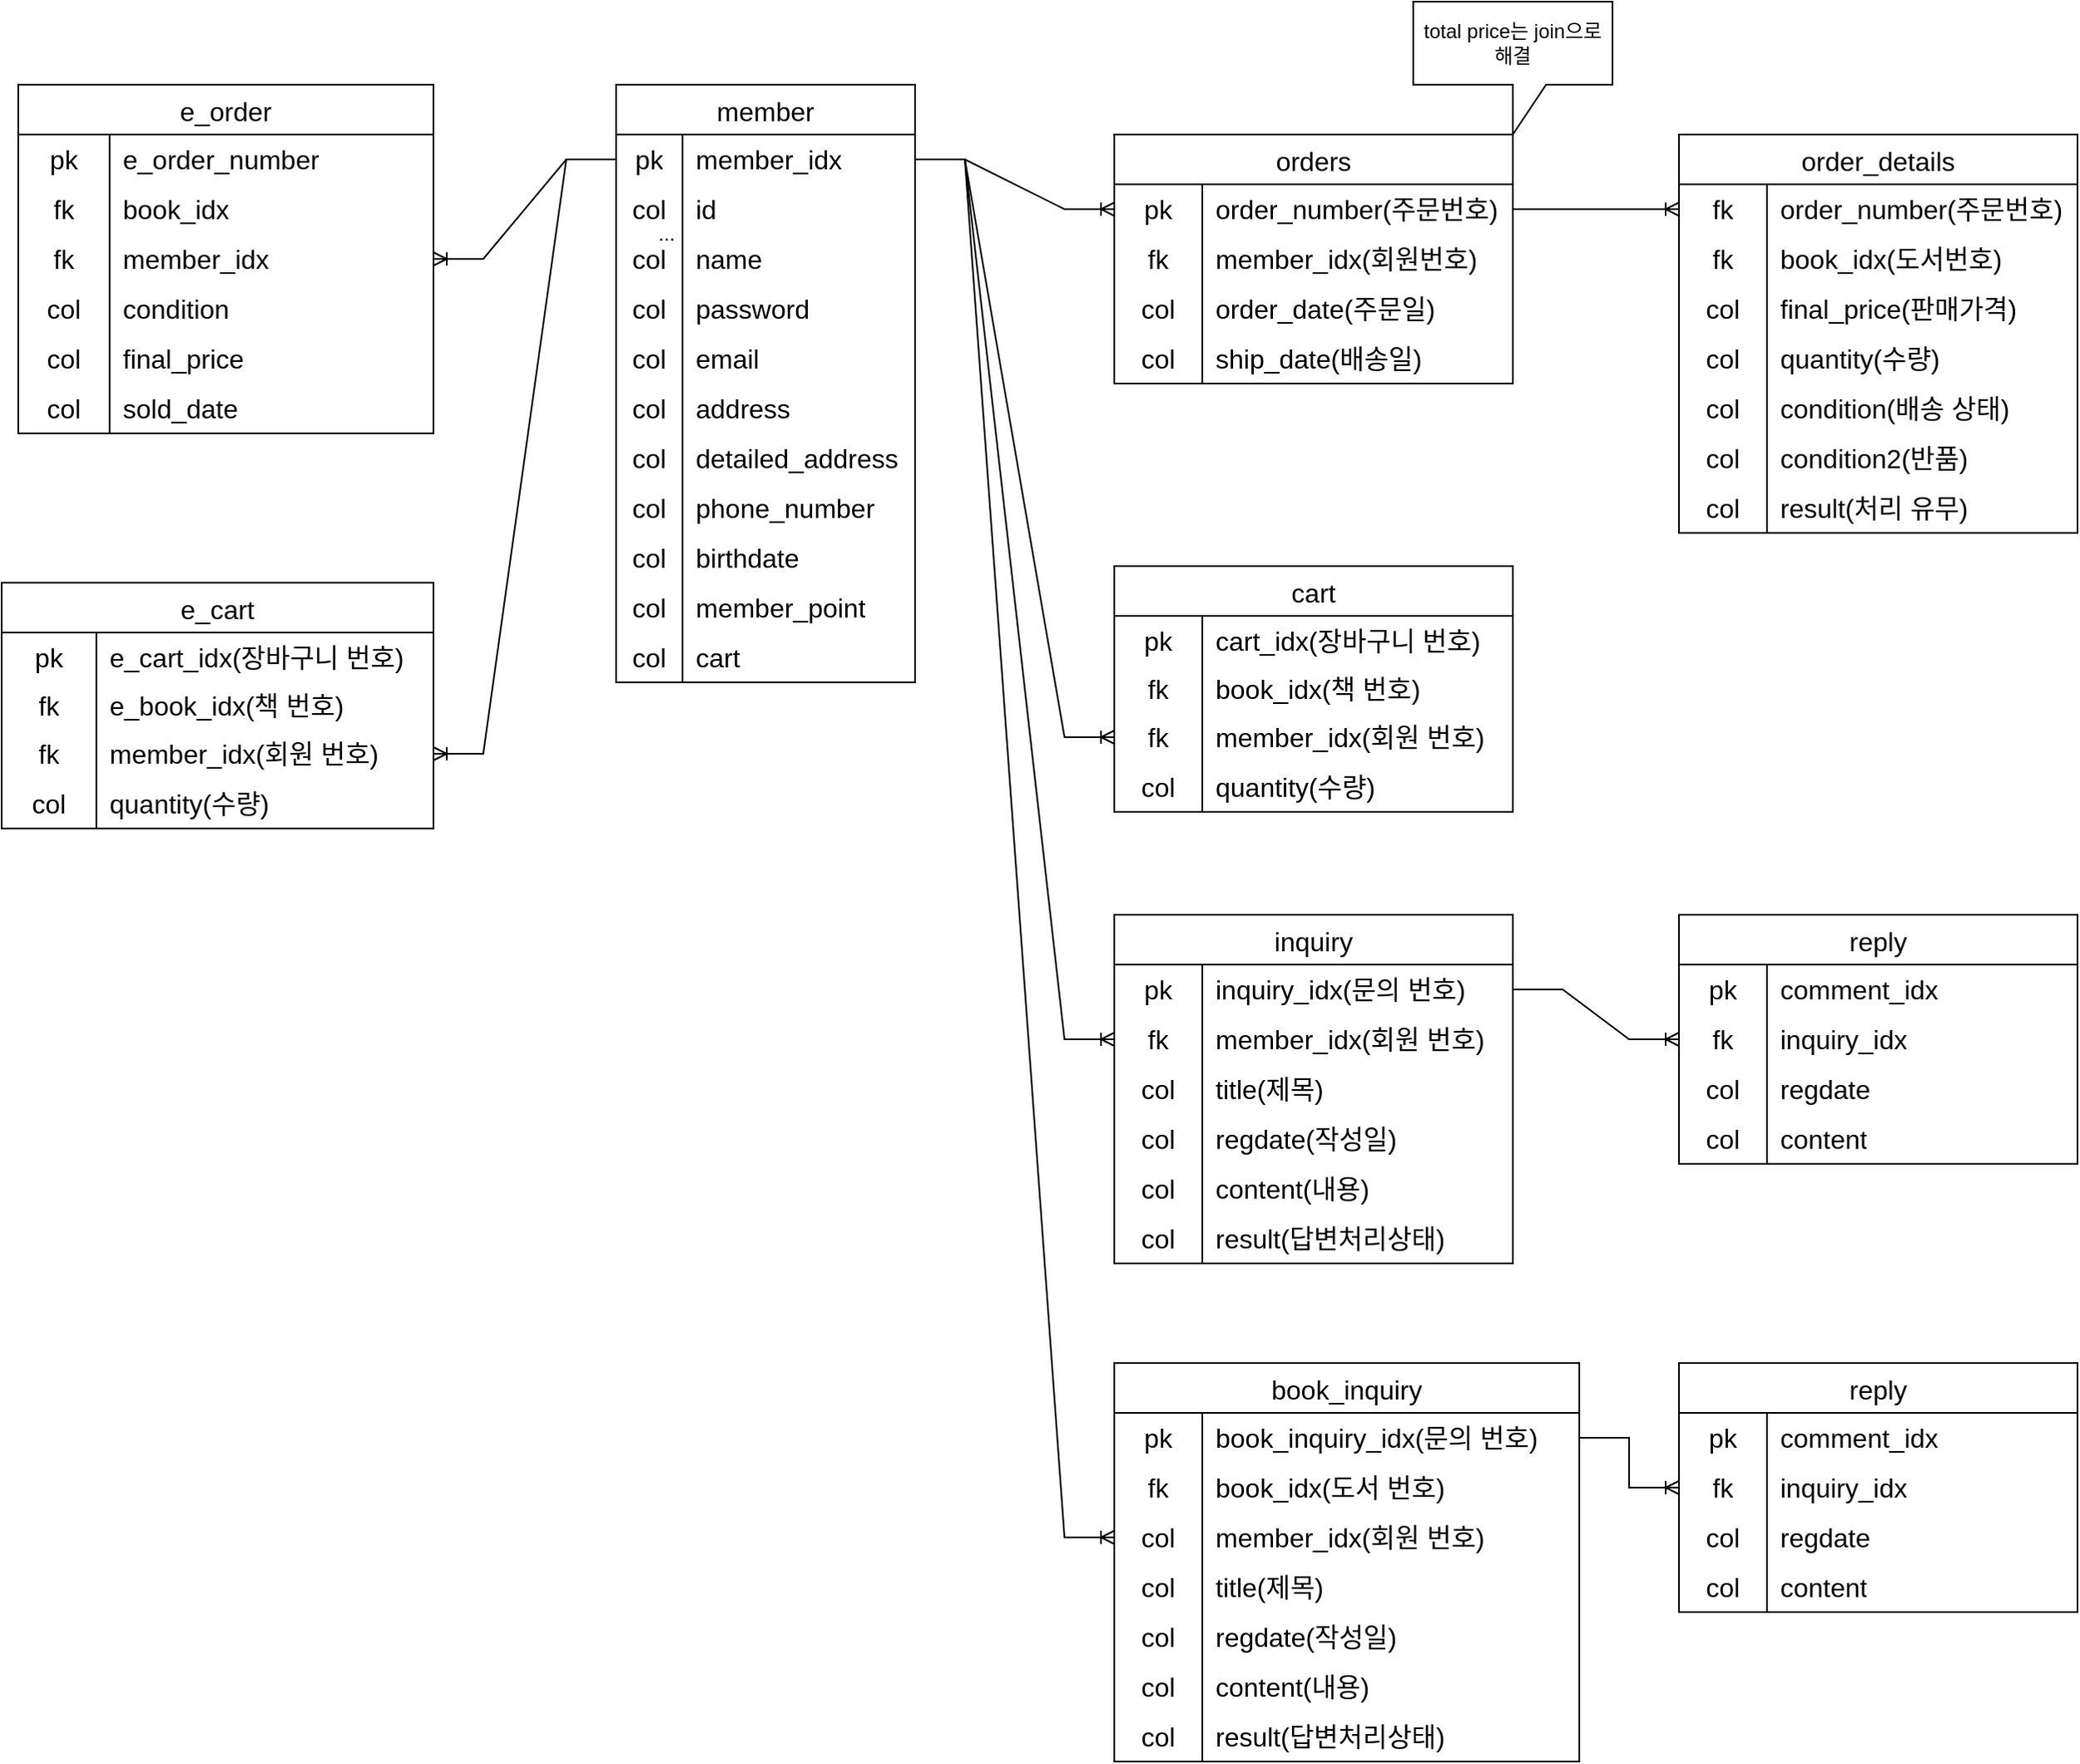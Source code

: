<mxfile version="21.0.2" type="device"><diagram id="eKuZrXPJu_G6YWHsG_xw" name="페이지-1"><mxGraphModel dx="2876" dy="2249" grid="1" gridSize="10" guides="1" tooltips="1" connect="1" arrows="1" fold="1" page="1" pageScale="1" pageWidth="827" pageHeight="1169" math="0" shadow="0"><root><mxCell id="0"/><mxCell id="1" parent="0"/><mxCell id="vH_FKkyJCX7zKGftdOoC-33" value="..." style="text;html=1;align=center;verticalAlign=middle;resizable=0;points=[];autosize=1;strokeColor=none;fillColor=none;" parent="1" vertex="1"><mxGeometry x="55" y="95" width="30" height="30" as="geometry"/></mxCell><mxCell id="vH_FKkyJCX7zKGftdOoC-34" value="member" style="shape=table;startSize=30;container=1;collapsible=0;childLayout=tableLayout;fixedRows=1;rowLines=0;fontStyle=0;strokeColor=default;fontSize=16;" parent="1" vertex="1"><mxGeometry x="40" y="20" width="180" height="360" as="geometry"/></mxCell><mxCell id="vH_FKkyJCX7zKGftdOoC-35" value="" style="shape=tableRow;horizontal=0;startSize=0;swimlaneHead=0;swimlaneBody=0;top=0;left=0;bottom=0;right=0;collapsible=0;dropTarget=0;fillColor=none;points=[[0,0.5],[1,0.5]];portConstraint=eastwest;strokeColor=inherit;fontSize=16;" parent="vH_FKkyJCX7zKGftdOoC-34" vertex="1"><mxGeometry y="30" width="180" height="30" as="geometry"/></mxCell><mxCell id="vH_FKkyJCX7zKGftdOoC-36" value="pk" style="shape=partialRectangle;html=1;whiteSpace=wrap;connectable=0;fillColor=none;top=0;left=0;bottom=0;right=0;overflow=hidden;pointerEvents=1;strokeColor=inherit;fontSize=16;" parent="vH_FKkyJCX7zKGftdOoC-35" vertex="1"><mxGeometry width="40" height="30" as="geometry"><mxRectangle width="40" height="30" as="alternateBounds"/></mxGeometry></mxCell><mxCell id="vH_FKkyJCX7zKGftdOoC-37" value="member_idx&lt;br&gt;" style="shape=partialRectangle;html=1;whiteSpace=wrap;connectable=0;fillColor=none;top=0;left=0;bottom=0;right=0;align=left;spacingLeft=6;overflow=hidden;strokeColor=inherit;fontSize=16;" parent="vH_FKkyJCX7zKGftdOoC-35" vertex="1"><mxGeometry x="40" width="140" height="30" as="geometry"><mxRectangle width="140" height="30" as="alternateBounds"/></mxGeometry></mxCell><mxCell id="vH_FKkyJCX7zKGftdOoC-38" value="" style="shape=tableRow;horizontal=0;startSize=0;swimlaneHead=0;swimlaneBody=0;top=0;left=0;bottom=0;right=0;collapsible=0;dropTarget=0;fillColor=none;points=[[0,0.5],[1,0.5]];portConstraint=eastwest;strokeColor=inherit;fontSize=16;" parent="vH_FKkyJCX7zKGftdOoC-34" vertex="1"><mxGeometry y="60" width="180" height="30" as="geometry"/></mxCell><mxCell id="vH_FKkyJCX7zKGftdOoC-39" value="col" style="shape=partialRectangle;html=1;whiteSpace=wrap;connectable=0;fillColor=none;top=0;left=0;bottom=0;right=0;overflow=hidden;strokeColor=inherit;fontSize=16;" parent="vH_FKkyJCX7zKGftdOoC-38" vertex="1"><mxGeometry width="40" height="30" as="geometry"><mxRectangle width="40" height="30" as="alternateBounds"/></mxGeometry></mxCell><mxCell id="vH_FKkyJCX7zKGftdOoC-40" value="id" style="shape=partialRectangle;html=1;whiteSpace=wrap;connectable=0;fillColor=none;top=0;left=0;bottom=0;right=0;align=left;spacingLeft=6;overflow=hidden;strokeColor=inherit;fontSize=16;" parent="vH_FKkyJCX7zKGftdOoC-38" vertex="1"><mxGeometry x="40" width="140" height="30" as="geometry"><mxRectangle width="140" height="30" as="alternateBounds"/></mxGeometry></mxCell><mxCell id="vH_FKkyJCX7zKGftdOoC-41" value="" style="shape=tableRow;horizontal=0;startSize=0;swimlaneHead=0;swimlaneBody=0;top=0;left=0;bottom=0;right=0;collapsible=0;dropTarget=0;fillColor=none;points=[[0,0.5],[1,0.5]];portConstraint=eastwest;strokeColor=inherit;fontSize=16;" parent="vH_FKkyJCX7zKGftdOoC-34" vertex="1"><mxGeometry y="90" width="180" height="30" as="geometry"/></mxCell><mxCell id="vH_FKkyJCX7zKGftdOoC-42" value="col" style="shape=partialRectangle;html=1;whiteSpace=wrap;connectable=0;fillColor=none;top=0;left=0;bottom=0;right=0;overflow=hidden;strokeColor=inherit;fontSize=16;" parent="vH_FKkyJCX7zKGftdOoC-41" vertex="1"><mxGeometry width="40" height="30" as="geometry"><mxRectangle width="40" height="30" as="alternateBounds"/></mxGeometry></mxCell><mxCell id="vH_FKkyJCX7zKGftdOoC-43" value="name" style="shape=partialRectangle;html=1;whiteSpace=wrap;connectable=0;fillColor=none;top=0;left=0;bottom=0;right=0;align=left;spacingLeft=6;overflow=hidden;strokeColor=inherit;fontSize=16;" parent="vH_FKkyJCX7zKGftdOoC-41" vertex="1"><mxGeometry x="40" width="140" height="30" as="geometry"><mxRectangle width="140" height="30" as="alternateBounds"/></mxGeometry></mxCell><mxCell id="vH_FKkyJCX7zKGftdOoC-48" value="" style="shape=tableRow;horizontal=0;startSize=0;swimlaneHead=0;swimlaneBody=0;top=0;left=0;bottom=0;right=0;collapsible=0;dropTarget=0;fillColor=none;points=[[0,0.5],[1,0.5]];portConstraint=eastwest;strokeColor=inherit;fontSize=16;" parent="vH_FKkyJCX7zKGftdOoC-34" vertex="1"><mxGeometry y="120" width="180" height="30" as="geometry"/></mxCell><mxCell id="vH_FKkyJCX7zKGftdOoC-49" value="col" style="shape=partialRectangle;html=1;whiteSpace=wrap;connectable=0;fillColor=none;top=0;left=0;bottom=0;right=0;overflow=hidden;strokeColor=inherit;fontSize=16;" parent="vH_FKkyJCX7zKGftdOoC-48" vertex="1"><mxGeometry width="40" height="30" as="geometry"><mxRectangle width="40" height="30" as="alternateBounds"/></mxGeometry></mxCell><mxCell id="vH_FKkyJCX7zKGftdOoC-50" value="password" style="shape=partialRectangle;html=1;whiteSpace=wrap;connectable=0;fillColor=none;top=0;left=0;bottom=0;right=0;align=left;spacingLeft=6;overflow=hidden;strokeColor=inherit;fontSize=16;" parent="vH_FKkyJCX7zKGftdOoC-48" vertex="1"><mxGeometry x="40" width="140" height="30" as="geometry"><mxRectangle width="140" height="30" as="alternateBounds"/></mxGeometry></mxCell><mxCell id="vH_FKkyJCX7zKGftdOoC-51" value="" style="shape=tableRow;horizontal=0;startSize=0;swimlaneHead=0;swimlaneBody=0;top=0;left=0;bottom=0;right=0;collapsible=0;dropTarget=0;fillColor=none;points=[[0,0.5],[1,0.5]];portConstraint=eastwest;strokeColor=inherit;fontSize=16;" parent="vH_FKkyJCX7zKGftdOoC-34" vertex="1"><mxGeometry y="150" width="180" height="30" as="geometry"/></mxCell><mxCell id="vH_FKkyJCX7zKGftdOoC-52" value="col" style="shape=partialRectangle;html=1;whiteSpace=wrap;connectable=0;fillColor=none;top=0;left=0;bottom=0;right=0;overflow=hidden;strokeColor=inherit;fontSize=16;" parent="vH_FKkyJCX7zKGftdOoC-51" vertex="1"><mxGeometry width="40" height="30" as="geometry"><mxRectangle width="40" height="30" as="alternateBounds"/></mxGeometry></mxCell><mxCell id="vH_FKkyJCX7zKGftdOoC-53" value="email" style="shape=partialRectangle;html=1;whiteSpace=wrap;connectable=0;fillColor=none;top=0;left=0;bottom=0;right=0;align=left;spacingLeft=6;overflow=hidden;strokeColor=inherit;fontSize=16;" parent="vH_FKkyJCX7zKGftdOoC-51" vertex="1"><mxGeometry x="40" width="140" height="30" as="geometry"><mxRectangle width="140" height="30" as="alternateBounds"/></mxGeometry></mxCell><mxCell id="vH_FKkyJCX7zKGftdOoC-54" value="" style="shape=tableRow;horizontal=0;startSize=0;swimlaneHead=0;swimlaneBody=0;top=0;left=0;bottom=0;right=0;collapsible=0;dropTarget=0;fillColor=none;points=[[0,0.5],[1,0.5]];portConstraint=eastwest;strokeColor=inherit;fontSize=16;" parent="vH_FKkyJCX7zKGftdOoC-34" vertex="1"><mxGeometry y="180" width="180" height="30" as="geometry"/></mxCell><mxCell id="vH_FKkyJCX7zKGftdOoC-55" value="col" style="shape=partialRectangle;html=1;whiteSpace=wrap;connectable=0;fillColor=none;top=0;left=0;bottom=0;right=0;overflow=hidden;strokeColor=inherit;fontSize=16;" parent="vH_FKkyJCX7zKGftdOoC-54" vertex="1"><mxGeometry width="40" height="30" as="geometry"><mxRectangle width="40" height="30" as="alternateBounds"/></mxGeometry></mxCell><mxCell id="vH_FKkyJCX7zKGftdOoC-56" value="address" style="shape=partialRectangle;html=1;whiteSpace=wrap;connectable=0;fillColor=none;top=0;left=0;bottom=0;right=0;align=left;spacingLeft=6;overflow=hidden;strokeColor=inherit;fontSize=16;" parent="vH_FKkyJCX7zKGftdOoC-54" vertex="1"><mxGeometry x="40" width="140" height="30" as="geometry"><mxRectangle width="140" height="30" as="alternateBounds"/></mxGeometry></mxCell><mxCell id="vH_FKkyJCX7zKGftdOoC-60" value="" style="shape=tableRow;horizontal=0;startSize=0;swimlaneHead=0;swimlaneBody=0;top=0;left=0;bottom=0;right=0;collapsible=0;dropTarget=0;fillColor=none;points=[[0,0.5],[1,0.5]];portConstraint=eastwest;strokeColor=inherit;fontSize=16;" parent="vH_FKkyJCX7zKGftdOoC-34" vertex="1"><mxGeometry y="210" width="180" height="30" as="geometry"/></mxCell><mxCell id="vH_FKkyJCX7zKGftdOoC-61" value="col" style="shape=partialRectangle;html=1;whiteSpace=wrap;connectable=0;fillColor=none;top=0;left=0;bottom=0;right=0;overflow=hidden;strokeColor=inherit;fontSize=16;" parent="vH_FKkyJCX7zKGftdOoC-60" vertex="1"><mxGeometry width="40" height="30" as="geometry"><mxRectangle width="40" height="30" as="alternateBounds"/></mxGeometry></mxCell><mxCell id="vH_FKkyJCX7zKGftdOoC-62" value="detailed_address" style="shape=partialRectangle;html=1;whiteSpace=wrap;connectable=0;fillColor=none;top=0;left=0;bottom=0;right=0;align=left;spacingLeft=6;overflow=hidden;strokeColor=inherit;fontSize=16;" parent="vH_FKkyJCX7zKGftdOoC-60" vertex="1"><mxGeometry x="40" width="140" height="30" as="geometry"><mxRectangle width="140" height="30" as="alternateBounds"/></mxGeometry></mxCell><mxCell id="vH_FKkyJCX7zKGftdOoC-57" value="" style="shape=tableRow;horizontal=0;startSize=0;swimlaneHead=0;swimlaneBody=0;top=0;left=0;bottom=0;right=0;collapsible=0;dropTarget=0;fillColor=none;points=[[0,0.5],[1,0.5]];portConstraint=eastwest;strokeColor=inherit;fontSize=16;" parent="vH_FKkyJCX7zKGftdOoC-34" vertex="1"><mxGeometry y="240" width="180" height="30" as="geometry"/></mxCell><mxCell id="vH_FKkyJCX7zKGftdOoC-58" value="col" style="shape=partialRectangle;html=1;whiteSpace=wrap;connectable=0;fillColor=none;top=0;left=0;bottom=0;right=0;overflow=hidden;strokeColor=inherit;fontSize=16;" parent="vH_FKkyJCX7zKGftdOoC-57" vertex="1"><mxGeometry width="40" height="30" as="geometry"><mxRectangle width="40" height="30" as="alternateBounds"/></mxGeometry></mxCell><mxCell id="vH_FKkyJCX7zKGftdOoC-59" value="phone_number" style="shape=partialRectangle;html=1;whiteSpace=wrap;connectable=0;fillColor=none;top=0;left=0;bottom=0;right=0;align=left;spacingLeft=6;overflow=hidden;strokeColor=inherit;fontSize=16;" parent="vH_FKkyJCX7zKGftdOoC-57" vertex="1"><mxGeometry x="40" width="140" height="30" as="geometry"><mxRectangle width="140" height="30" as="alternateBounds"/></mxGeometry></mxCell><mxCell id="vH_FKkyJCX7zKGftdOoC-69" value="" style="shape=tableRow;horizontal=0;startSize=0;swimlaneHead=0;swimlaneBody=0;top=0;left=0;bottom=0;right=0;collapsible=0;dropTarget=0;fillColor=none;points=[[0,0.5],[1,0.5]];portConstraint=eastwest;strokeColor=inherit;fontSize=16;" parent="vH_FKkyJCX7zKGftdOoC-34" vertex="1"><mxGeometry y="270" width="180" height="30" as="geometry"/></mxCell><mxCell id="vH_FKkyJCX7zKGftdOoC-70" value="col" style="shape=partialRectangle;html=1;whiteSpace=wrap;connectable=0;fillColor=none;top=0;left=0;bottom=0;right=0;overflow=hidden;strokeColor=inherit;fontSize=16;" parent="vH_FKkyJCX7zKGftdOoC-69" vertex="1"><mxGeometry width="40" height="30" as="geometry"><mxRectangle width="40" height="30" as="alternateBounds"/></mxGeometry></mxCell><mxCell id="vH_FKkyJCX7zKGftdOoC-71" value="birthdate" style="shape=partialRectangle;html=1;whiteSpace=wrap;connectable=0;fillColor=none;top=0;left=0;bottom=0;right=0;align=left;spacingLeft=6;overflow=hidden;strokeColor=inherit;fontSize=16;" parent="vH_FKkyJCX7zKGftdOoC-69" vertex="1"><mxGeometry x="40" width="140" height="30" as="geometry"><mxRectangle width="140" height="30" as="alternateBounds"/></mxGeometry></mxCell><mxCell id="vH_FKkyJCX7zKGftdOoC-72" value="" style="shape=tableRow;horizontal=0;startSize=0;swimlaneHead=0;swimlaneBody=0;top=0;left=0;bottom=0;right=0;collapsible=0;dropTarget=0;fillColor=none;points=[[0,0.5],[1,0.5]];portConstraint=eastwest;strokeColor=inherit;fontSize=16;" parent="vH_FKkyJCX7zKGftdOoC-34" vertex="1"><mxGeometry y="300" width="180" height="30" as="geometry"/></mxCell><mxCell id="vH_FKkyJCX7zKGftdOoC-73" value="col" style="shape=partialRectangle;html=1;whiteSpace=wrap;connectable=0;fillColor=none;top=0;left=0;bottom=0;right=0;overflow=hidden;strokeColor=inherit;fontSize=16;" parent="vH_FKkyJCX7zKGftdOoC-72" vertex="1"><mxGeometry width="40" height="30" as="geometry"><mxRectangle width="40" height="30" as="alternateBounds"/></mxGeometry></mxCell><mxCell id="vH_FKkyJCX7zKGftdOoC-74" value="member_point" style="shape=partialRectangle;html=1;whiteSpace=wrap;connectable=0;fillColor=none;top=0;left=0;bottom=0;right=0;align=left;spacingLeft=6;overflow=hidden;strokeColor=inherit;fontSize=16;" parent="vH_FKkyJCX7zKGftdOoC-72" vertex="1"><mxGeometry x="40" width="140" height="30" as="geometry"><mxRectangle width="140" height="30" as="alternateBounds"/></mxGeometry></mxCell><mxCell id="vH_FKkyJCX7zKGftdOoC-227" value="" style="shape=tableRow;horizontal=0;startSize=0;swimlaneHead=0;swimlaneBody=0;top=0;left=0;bottom=0;right=0;collapsible=0;dropTarget=0;fillColor=none;points=[[0,0.5],[1,0.5]];portConstraint=eastwest;strokeColor=inherit;fontSize=16;" parent="vH_FKkyJCX7zKGftdOoC-34" vertex="1"><mxGeometry y="330" width="180" height="30" as="geometry"/></mxCell><mxCell id="vH_FKkyJCX7zKGftdOoC-228" value="col" style="shape=partialRectangle;html=1;whiteSpace=wrap;connectable=0;fillColor=none;top=0;left=0;bottom=0;right=0;overflow=hidden;strokeColor=inherit;fontSize=16;" parent="vH_FKkyJCX7zKGftdOoC-227" vertex="1"><mxGeometry width="40" height="30" as="geometry"><mxRectangle width="40" height="30" as="alternateBounds"/></mxGeometry></mxCell><mxCell id="vH_FKkyJCX7zKGftdOoC-229" value="cart" style="shape=partialRectangle;html=1;whiteSpace=wrap;connectable=0;fillColor=none;top=0;left=0;bottom=0;right=0;align=left;spacingLeft=6;overflow=hidden;strokeColor=inherit;fontSize=16;" parent="vH_FKkyJCX7zKGftdOoC-227" vertex="1"><mxGeometry x="40" width="140" height="30" as="geometry"><mxRectangle width="140" height="30" as="alternateBounds"/></mxGeometry></mxCell><mxCell id="vH_FKkyJCX7zKGftdOoC-188" value="e_order" style="shape=table;startSize=30;container=1;collapsible=0;childLayout=tableLayout;fixedRows=1;rowLines=0;fontStyle=0;strokeColor=default;fontSize=16;" parent="1" vertex="1"><mxGeometry x="-320" y="20" width="250" height="210" as="geometry"/></mxCell><mxCell id="vH_FKkyJCX7zKGftdOoC-189" value="" style="shape=tableRow;horizontal=0;startSize=0;swimlaneHead=0;swimlaneBody=0;top=0;left=0;bottom=0;right=0;collapsible=0;dropTarget=0;fillColor=none;points=[[0,0.5],[1,0.5]];portConstraint=eastwest;strokeColor=inherit;fontSize=16;" parent="vH_FKkyJCX7zKGftdOoC-188" vertex="1"><mxGeometry y="30" width="250" height="30" as="geometry"/></mxCell><mxCell id="vH_FKkyJCX7zKGftdOoC-190" value="pk" style="shape=partialRectangle;html=1;whiteSpace=wrap;connectable=0;fillColor=none;top=0;left=0;bottom=0;right=0;overflow=hidden;pointerEvents=1;strokeColor=inherit;fontSize=16;" parent="vH_FKkyJCX7zKGftdOoC-189" vertex="1"><mxGeometry width="55" height="30" as="geometry"><mxRectangle width="55" height="30" as="alternateBounds"/></mxGeometry></mxCell><mxCell id="vH_FKkyJCX7zKGftdOoC-191" value="e_order_number" style="shape=partialRectangle;html=1;whiteSpace=wrap;connectable=0;fillColor=none;top=0;left=0;bottom=0;right=0;align=left;spacingLeft=6;overflow=hidden;strokeColor=inherit;fontSize=16;" parent="vH_FKkyJCX7zKGftdOoC-189" vertex="1"><mxGeometry x="55" width="195" height="30" as="geometry"><mxRectangle width="195" height="30" as="alternateBounds"/></mxGeometry></mxCell><mxCell id="vH_FKkyJCX7zKGftdOoC-192" value="" style="shape=tableRow;horizontal=0;startSize=0;swimlaneHead=0;swimlaneBody=0;top=0;left=0;bottom=0;right=0;collapsible=0;dropTarget=0;fillColor=none;points=[[0,0.5],[1,0.5]];portConstraint=eastwest;strokeColor=inherit;fontSize=16;" parent="vH_FKkyJCX7zKGftdOoC-188" vertex="1"><mxGeometry y="60" width="250" height="30" as="geometry"/></mxCell><mxCell id="vH_FKkyJCX7zKGftdOoC-193" value="fk" style="shape=partialRectangle;html=1;whiteSpace=wrap;connectable=0;fillColor=none;top=0;left=0;bottom=0;right=0;overflow=hidden;strokeColor=inherit;fontSize=16;" parent="vH_FKkyJCX7zKGftdOoC-192" vertex="1"><mxGeometry width="55" height="30" as="geometry"><mxRectangle width="55" height="30" as="alternateBounds"/></mxGeometry></mxCell><mxCell id="vH_FKkyJCX7zKGftdOoC-194" value="book_idx" style="shape=partialRectangle;html=1;whiteSpace=wrap;connectable=0;fillColor=none;top=0;left=0;bottom=0;right=0;align=left;spacingLeft=6;overflow=hidden;strokeColor=inherit;fontSize=16;" parent="vH_FKkyJCX7zKGftdOoC-192" vertex="1"><mxGeometry x="55" width="195" height="30" as="geometry"><mxRectangle width="195" height="30" as="alternateBounds"/></mxGeometry></mxCell><mxCell id="vH_FKkyJCX7zKGftdOoC-195" value="" style="shape=tableRow;horizontal=0;startSize=0;swimlaneHead=0;swimlaneBody=0;top=0;left=0;bottom=0;right=0;collapsible=0;dropTarget=0;fillColor=none;points=[[0,0.5],[1,0.5]];portConstraint=eastwest;strokeColor=inherit;fontSize=16;" parent="vH_FKkyJCX7zKGftdOoC-188" vertex="1"><mxGeometry y="90" width="250" height="30" as="geometry"/></mxCell><mxCell id="vH_FKkyJCX7zKGftdOoC-196" value="fk" style="shape=partialRectangle;html=1;whiteSpace=wrap;connectable=0;fillColor=none;top=0;left=0;bottom=0;right=0;overflow=hidden;strokeColor=inherit;fontSize=16;" parent="vH_FKkyJCX7zKGftdOoC-195" vertex="1"><mxGeometry width="55" height="30" as="geometry"><mxRectangle width="55" height="30" as="alternateBounds"/></mxGeometry></mxCell><mxCell id="vH_FKkyJCX7zKGftdOoC-197" value="member_idx" style="shape=partialRectangle;html=1;whiteSpace=wrap;connectable=0;fillColor=none;top=0;left=0;bottom=0;right=0;align=left;spacingLeft=6;overflow=hidden;strokeColor=inherit;fontSize=16;" parent="vH_FKkyJCX7zKGftdOoC-195" vertex="1"><mxGeometry x="55" width="195" height="30" as="geometry"><mxRectangle width="195" height="30" as="alternateBounds"/></mxGeometry></mxCell><mxCell id="vH_FKkyJCX7zKGftdOoC-198" value="" style="shape=tableRow;horizontal=0;startSize=0;swimlaneHead=0;swimlaneBody=0;top=0;left=0;bottom=0;right=0;collapsible=0;dropTarget=0;fillColor=none;points=[[0,0.5],[1,0.5]];portConstraint=eastwest;strokeColor=inherit;fontSize=16;" parent="vH_FKkyJCX7zKGftdOoC-188" vertex="1"><mxGeometry y="120" width="250" height="30" as="geometry"/></mxCell><mxCell id="vH_FKkyJCX7zKGftdOoC-199" value="col" style="shape=partialRectangle;html=1;whiteSpace=wrap;connectable=0;fillColor=none;top=0;left=0;bottom=0;right=0;overflow=hidden;strokeColor=inherit;fontSize=16;" parent="vH_FKkyJCX7zKGftdOoC-198" vertex="1"><mxGeometry width="55" height="30" as="geometry"><mxRectangle width="55" height="30" as="alternateBounds"/></mxGeometry></mxCell><mxCell id="vH_FKkyJCX7zKGftdOoC-200" value="condition" style="shape=partialRectangle;html=1;whiteSpace=wrap;connectable=0;fillColor=none;top=0;left=0;bottom=0;right=0;align=left;spacingLeft=6;overflow=hidden;strokeColor=inherit;fontSize=16;" parent="vH_FKkyJCX7zKGftdOoC-198" vertex="1"><mxGeometry x="55" width="195" height="30" as="geometry"><mxRectangle width="195" height="30" as="alternateBounds"/></mxGeometry></mxCell><mxCell id="vH_FKkyJCX7zKGftdOoC-201" value="" style="shape=tableRow;horizontal=0;startSize=0;swimlaneHead=0;swimlaneBody=0;top=0;left=0;bottom=0;right=0;collapsible=0;dropTarget=0;fillColor=none;points=[[0,0.5],[1,0.5]];portConstraint=eastwest;strokeColor=inherit;fontSize=16;" parent="vH_FKkyJCX7zKGftdOoC-188" vertex="1"><mxGeometry y="150" width="250" height="30" as="geometry"/></mxCell><mxCell id="vH_FKkyJCX7zKGftdOoC-202" value="col" style="shape=partialRectangle;html=1;whiteSpace=wrap;connectable=0;fillColor=none;top=0;left=0;bottom=0;right=0;overflow=hidden;strokeColor=inherit;fontSize=16;" parent="vH_FKkyJCX7zKGftdOoC-201" vertex="1"><mxGeometry width="55" height="30" as="geometry"><mxRectangle width="55" height="30" as="alternateBounds"/></mxGeometry></mxCell><mxCell id="vH_FKkyJCX7zKGftdOoC-203" value="final_price" style="shape=partialRectangle;html=1;whiteSpace=wrap;connectable=0;fillColor=none;top=0;left=0;bottom=0;right=0;align=left;spacingLeft=6;overflow=hidden;strokeColor=inherit;fontSize=16;" parent="vH_FKkyJCX7zKGftdOoC-201" vertex="1"><mxGeometry x="55" width="195" height="30" as="geometry"><mxRectangle width="195" height="30" as="alternateBounds"/></mxGeometry></mxCell><mxCell id="vH_FKkyJCX7zKGftdOoC-204" value="" style="shape=tableRow;horizontal=0;startSize=0;swimlaneHead=0;swimlaneBody=0;top=0;left=0;bottom=0;right=0;collapsible=0;dropTarget=0;fillColor=none;points=[[0,0.5],[1,0.5]];portConstraint=eastwest;strokeColor=inherit;fontSize=16;" parent="vH_FKkyJCX7zKGftdOoC-188" vertex="1"><mxGeometry y="180" width="250" height="30" as="geometry"/></mxCell><mxCell id="vH_FKkyJCX7zKGftdOoC-205" value="col" style="shape=partialRectangle;html=1;whiteSpace=wrap;connectable=0;fillColor=none;top=0;left=0;bottom=0;right=0;overflow=hidden;strokeColor=inherit;fontSize=16;" parent="vH_FKkyJCX7zKGftdOoC-204" vertex="1"><mxGeometry width="55" height="30" as="geometry"><mxRectangle width="55" height="30" as="alternateBounds"/></mxGeometry></mxCell><mxCell id="vH_FKkyJCX7zKGftdOoC-206" value="sold_date" style="shape=partialRectangle;html=1;whiteSpace=wrap;connectable=0;fillColor=none;top=0;left=0;bottom=0;right=0;align=left;spacingLeft=6;overflow=hidden;strokeColor=inherit;fontSize=16;" parent="vH_FKkyJCX7zKGftdOoC-204" vertex="1"><mxGeometry x="55" width="195" height="30" as="geometry"><mxRectangle width="195" height="30" as="alternateBounds"/></mxGeometry></mxCell><mxCell id="vH_FKkyJCX7zKGftdOoC-298" value="book_inquiry" style="shape=table;startSize=30;container=1;collapsible=0;childLayout=tableLayout;fixedRows=1;rowLines=0;fontStyle=0;strokeColor=default;fontSize=16;" parent="1" vertex="1"><mxGeometry x="340" y="790" width="280" height="240" as="geometry"/></mxCell><mxCell id="vH_FKkyJCX7zKGftdOoC-299" value="" style="shape=tableRow;horizontal=0;startSize=0;swimlaneHead=0;swimlaneBody=0;top=0;left=0;bottom=0;right=0;collapsible=0;dropTarget=0;fillColor=none;points=[[0,0.5],[1,0.5]];portConstraint=eastwest;strokeColor=inherit;fontSize=16;" parent="vH_FKkyJCX7zKGftdOoC-298" vertex="1"><mxGeometry y="30" width="280" height="30" as="geometry"/></mxCell><mxCell id="vH_FKkyJCX7zKGftdOoC-300" value="pk" style="shape=partialRectangle;html=1;whiteSpace=wrap;connectable=0;fillColor=none;top=0;left=0;bottom=0;right=0;overflow=hidden;pointerEvents=1;strokeColor=inherit;fontSize=16;" parent="vH_FKkyJCX7zKGftdOoC-299" vertex="1"><mxGeometry width="53" height="30" as="geometry"><mxRectangle width="53" height="30" as="alternateBounds"/></mxGeometry></mxCell><mxCell id="vH_FKkyJCX7zKGftdOoC-301" value="book_inquiry_idx(문의 번호)" style="shape=partialRectangle;html=1;whiteSpace=wrap;connectable=0;fillColor=none;top=0;left=0;bottom=0;right=0;align=left;spacingLeft=6;overflow=hidden;strokeColor=inherit;fontSize=16;" parent="vH_FKkyJCX7zKGftdOoC-299" vertex="1"><mxGeometry x="53" width="227" height="30" as="geometry"><mxRectangle width="227" height="30" as="alternateBounds"/></mxGeometry></mxCell><mxCell id="vH_FKkyJCX7zKGftdOoC-302" value="" style="shape=tableRow;horizontal=0;startSize=0;swimlaneHead=0;swimlaneBody=0;top=0;left=0;bottom=0;right=0;collapsible=0;dropTarget=0;fillColor=none;points=[[0,0.5],[1,0.5]];portConstraint=eastwest;strokeColor=inherit;fontSize=16;" parent="vH_FKkyJCX7zKGftdOoC-298" vertex="1"><mxGeometry y="60" width="280" height="30" as="geometry"/></mxCell><mxCell id="vH_FKkyJCX7zKGftdOoC-303" value="fk" style="shape=partialRectangle;html=1;whiteSpace=wrap;connectable=0;fillColor=none;top=0;left=0;bottom=0;right=0;overflow=hidden;strokeColor=inherit;fontSize=16;" parent="vH_FKkyJCX7zKGftdOoC-302" vertex="1"><mxGeometry width="53" height="30" as="geometry"><mxRectangle width="53" height="30" as="alternateBounds"/></mxGeometry></mxCell><mxCell id="vH_FKkyJCX7zKGftdOoC-304" value="book_idx(도서 번호)" style="shape=partialRectangle;html=1;whiteSpace=wrap;connectable=0;fillColor=none;top=0;left=0;bottom=0;right=0;align=left;spacingLeft=6;overflow=hidden;strokeColor=inherit;fontSize=16;" parent="vH_FKkyJCX7zKGftdOoC-302" vertex="1"><mxGeometry x="53" width="227" height="30" as="geometry"><mxRectangle width="227" height="30" as="alternateBounds"/></mxGeometry></mxCell><mxCell id="vH_FKkyJCX7zKGftdOoC-305" value="" style="shape=tableRow;horizontal=0;startSize=0;swimlaneHead=0;swimlaneBody=0;top=0;left=0;bottom=0;right=0;collapsible=0;dropTarget=0;fillColor=none;points=[[0,0.5],[1,0.5]];portConstraint=eastwest;strokeColor=inherit;fontSize=16;" parent="vH_FKkyJCX7zKGftdOoC-298" vertex="1"><mxGeometry y="90" width="280" height="30" as="geometry"/></mxCell><mxCell id="vH_FKkyJCX7zKGftdOoC-306" value="col" style="shape=partialRectangle;html=1;whiteSpace=wrap;connectable=0;fillColor=none;top=0;left=0;bottom=0;right=0;overflow=hidden;strokeColor=inherit;fontSize=16;" parent="vH_FKkyJCX7zKGftdOoC-305" vertex="1"><mxGeometry width="53" height="30" as="geometry"><mxRectangle width="53" height="30" as="alternateBounds"/></mxGeometry></mxCell><mxCell id="vH_FKkyJCX7zKGftdOoC-307" value="member_idx(회원 번호)" style="shape=partialRectangle;html=1;whiteSpace=wrap;connectable=0;fillColor=none;top=0;left=0;bottom=0;right=0;align=left;spacingLeft=6;overflow=hidden;strokeColor=inherit;fontSize=16;" parent="vH_FKkyJCX7zKGftdOoC-305" vertex="1"><mxGeometry x="53" width="227" height="30" as="geometry"><mxRectangle width="227" height="30" as="alternateBounds"/></mxGeometry></mxCell><mxCell id="RKl7bhJJENXZq9JP2CjI-27" value="" style="shape=tableRow;horizontal=0;startSize=0;swimlaneHead=0;swimlaneBody=0;top=0;left=0;bottom=0;right=0;collapsible=0;dropTarget=0;fillColor=none;points=[[0,0.5],[1,0.5]];portConstraint=eastwest;strokeColor=inherit;fontSize=16;" parent="vH_FKkyJCX7zKGftdOoC-298" vertex="1"><mxGeometry y="120" width="280" height="30" as="geometry"/></mxCell><mxCell id="RKl7bhJJENXZq9JP2CjI-28" value="col" style="shape=partialRectangle;html=1;whiteSpace=wrap;connectable=0;fillColor=none;top=0;left=0;bottom=0;right=0;overflow=hidden;strokeColor=inherit;fontSize=16;" parent="RKl7bhJJENXZq9JP2CjI-27" vertex="1"><mxGeometry width="53" height="30" as="geometry"><mxRectangle width="53" height="30" as="alternateBounds"/></mxGeometry></mxCell><mxCell id="RKl7bhJJENXZq9JP2CjI-29" value="title(제목)" style="shape=partialRectangle;html=1;whiteSpace=wrap;connectable=0;fillColor=none;top=0;left=0;bottom=0;right=0;align=left;spacingLeft=6;overflow=hidden;strokeColor=inherit;fontSize=16;" parent="RKl7bhJJENXZq9JP2CjI-27" vertex="1"><mxGeometry x="53" width="227" height="30" as="geometry"><mxRectangle width="227" height="30" as="alternateBounds"/></mxGeometry></mxCell><mxCell id="RKl7bhJJENXZq9JP2CjI-30" value="" style="shape=tableRow;horizontal=0;startSize=0;swimlaneHead=0;swimlaneBody=0;top=0;left=0;bottom=0;right=0;collapsible=0;dropTarget=0;fillColor=none;points=[[0,0.5],[1,0.5]];portConstraint=eastwest;strokeColor=inherit;fontSize=16;" parent="vH_FKkyJCX7zKGftdOoC-298" vertex="1"><mxGeometry y="150" width="280" height="30" as="geometry"/></mxCell><mxCell id="RKl7bhJJENXZq9JP2CjI-31" value="col" style="shape=partialRectangle;html=1;whiteSpace=wrap;connectable=0;fillColor=none;top=0;left=0;bottom=0;right=0;overflow=hidden;strokeColor=inherit;fontSize=16;" parent="RKl7bhJJENXZq9JP2CjI-30" vertex="1"><mxGeometry width="53" height="30" as="geometry"><mxRectangle width="53" height="30" as="alternateBounds"/></mxGeometry></mxCell><mxCell id="RKl7bhJJENXZq9JP2CjI-32" value="regdate(작성일)" style="shape=partialRectangle;html=1;whiteSpace=wrap;connectable=0;fillColor=none;top=0;left=0;bottom=0;right=0;align=left;spacingLeft=6;overflow=hidden;strokeColor=inherit;fontSize=16;" parent="RKl7bhJJENXZq9JP2CjI-30" vertex="1"><mxGeometry x="53" width="227" height="30" as="geometry"><mxRectangle width="227" height="30" as="alternateBounds"/></mxGeometry></mxCell><mxCell id="RKl7bhJJENXZq9JP2CjI-33" value="" style="shape=tableRow;horizontal=0;startSize=0;swimlaneHead=0;swimlaneBody=0;top=0;left=0;bottom=0;right=0;collapsible=0;dropTarget=0;fillColor=none;points=[[0,0.5],[1,0.5]];portConstraint=eastwest;strokeColor=inherit;fontSize=16;" parent="vH_FKkyJCX7zKGftdOoC-298" vertex="1"><mxGeometry y="180" width="280" height="30" as="geometry"/></mxCell><mxCell id="RKl7bhJJENXZq9JP2CjI-34" value="col" style="shape=partialRectangle;html=1;whiteSpace=wrap;connectable=0;fillColor=none;top=0;left=0;bottom=0;right=0;overflow=hidden;strokeColor=inherit;fontSize=16;" parent="RKl7bhJJENXZq9JP2CjI-33" vertex="1"><mxGeometry width="53" height="30" as="geometry"><mxRectangle width="53" height="30" as="alternateBounds"/></mxGeometry></mxCell><mxCell id="RKl7bhJJENXZq9JP2CjI-35" value="content(내용)" style="shape=partialRectangle;html=1;whiteSpace=wrap;connectable=0;fillColor=none;top=0;left=0;bottom=0;right=0;align=left;spacingLeft=6;overflow=hidden;strokeColor=inherit;fontSize=16;" parent="RKl7bhJJENXZq9JP2CjI-33" vertex="1"><mxGeometry x="53" width="227" height="30" as="geometry"><mxRectangle width="227" height="30" as="alternateBounds"/></mxGeometry></mxCell><mxCell id="--bZjRZr5A6amrRofdZj-98" value="" style="shape=tableRow;horizontal=0;startSize=0;swimlaneHead=0;swimlaneBody=0;top=0;left=0;bottom=0;right=0;collapsible=0;dropTarget=0;fillColor=none;points=[[0,0.5],[1,0.5]];portConstraint=eastwest;strokeColor=inherit;fontSize=16;" vertex="1" parent="vH_FKkyJCX7zKGftdOoC-298"><mxGeometry y="210" width="280" height="30" as="geometry"/></mxCell><mxCell id="--bZjRZr5A6amrRofdZj-99" value="col" style="shape=partialRectangle;html=1;whiteSpace=wrap;connectable=0;fillColor=none;top=0;left=0;bottom=0;right=0;overflow=hidden;strokeColor=inherit;fontSize=16;" vertex="1" parent="--bZjRZr5A6amrRofdZj-98"><mxGeometry width="53" height="30" as="geometry"><mxRectangle width="53" height="30" as="alternateBounds"/></mxGeometry></mxCell><mxCell id="--bZjRZr5A6amrRofdZj-100" value="result(답변처리상태)" style="shape=partialRectangle;html=1;whiteSpace=wrap;connectable=0;fillColor=none;top=0;left=0;bottom=0;right=0;align=left;spacingLeft=6;overflow=hidden;strokeColor=inherit;fontSize=16;" vertex="1" parent="--bZjRZr5A6amrRofdZj-98"><mxGeometry x="53" width="227" height="30" as="geometry"><mxRectangle width="227" height="30" as="alternateBounds"/></mxGeometry></mxCell><mxCell id="vH_FKkyJCX7zKGftdOoC-329" value="inquiry" style="shape=table;startSize=30;container=1;collapsible=0;childLayout=tableLayout;fixedRows=1;rowLines=0;fontStyle=0;strokeColor=default;fontSize=16;" parent="1" vertex="1"><mxGeometry x="340" y="520" width="240" height="210" as="geometry"/></mxCell><mxCell id="vH_FKkyJCX7zKGftdOoC-330" value="" style="shape=tableRow;horizontal=0;startSize=0;swimlaneHead=0;swimlaneBody=0;top=0;left=0;bottom=0;right=0;collapsible=0;dropTarget=0;fillColor=none;points=[[0,0.5],[1,0.5]];portConstraint=eastwest;strokeColor=inherit;fontSize=16;" parent="vH_FKkyJCX7zKGftdOoC-329" vertex="1"><mxGeometry y="30" width="240" height="30" as="geometry"/></mxCell><mxCell id="vH_FKkyJCX7zKGftdOoC-331" value="pk" style="shape=partialRectangle;html=1;whiteSpace=wrap;connectable=0;fillColor=none;top=0;left=0;bottom=0;right=0;overflow=hidden;pointerEvents=1;strokeColor=inherit;fontSize=16;" parent="vH_FKkyJCX7zKGftdOoC-330" vertex="1"><mxGeometry width="53" height="30" as="geometry"><mxRectangle width="53" height="30" as="alternateBounds"/></mxGeometry></mxCell><mxCell id="vH_FKkyJCX7zKGftdOoC-332" value="inquiry_idx(문의 번호)" style="shape=partialRectangle;html=1;whiteSpace=wrap;connectable=0;fillColor=none;top=0;left=0;bottom=0;right=0;align=left;spacingLeft=6;overflow=hidden;strokeColor=inherit;fontSize=16;" parent="vH_FKkyJCX7zKGftdOoC-330" vertex="1"><mxGeometry x="53" width="187" height="30" as="geometry"><mxRectangle width="187" height="30" as="alternateBounds"/></mxGeometry></mxCell><mxCell id="vH_FKkyJCX7zKGftdOoC-336" value="" style="shape=tableRow;horizontal=0;startSize=0;swimlaneHead=0;swimlaneBody=0;top=0;left=0;bottom=0;right=0;collapsible=0;dropTarget=0;fillColor=none;points=[[0,0.5],[1,0.5]];portConstraint=eastwest;strokeColor=inherit;fontSize=16;" parent="vH_FKkyJCX7zKGftdOoC-329" vertex="1"><mxGeometry y="60" width="240" height="30" as="geometry"/></mxCell><mxCell id="vH_FKkyJCX7zKGftdOoC-337" value="fk" style="shape=partialRectangle;html=1;whiteSpace=wrap;connectable=0;fillColor=none;top=0;left=0;bottom=0;right=0;overflow=hidden;strokeColor=inherit;fontSize=16;" parent="vH_FKkyJCX7zKGftdOoC-336" vertex="1"><mxGeometry width="53" height="30" as="geometry"><mxRectangle width="53" height="30" as="alternateBounds"/></mxGeometry></mxCell><mxCell id="vH_FKkyJCX7zKGftdOoC-338" value="member_idx(회원 번호)" style="shape=partialRectangle;html=1;whiteSpace=wrap;connectable=0;fillColor=none;top=0;left=0;bottom=0;right=0;align=left;spacingLeft=6;overflow=hidden;strokeColor=inherit;fontSize=16;" parent="vH_FKkyJCX7zKGftdOoC-336" vertex="1"><mxGeometry x="53" width="187" height="30" as="geometry"><mxRectangle width="187" height="30" as="alternateBounds"/></mxGeometry></mxCell><mxCell id="vH_FKkyJCX7zKGftdOoC-339" value="" style="shape=tableRow;horizontal=0;startSize=0;swimlaneHead=0;swimlaneBody=0;top=0;left=0;bottom=0;right=0;collapsible=0;dropTarget=0;fillColor=none;points=[[0,0.5],[1,0.5]];portConstraint=eastwest;strokeColor=inherit;fontSize=16;" parent="vH_FKkyJCX7zKGftdOoC-329" vertex="1"><mxGeometry y="90" width="240" height="30" as="geometry"/></mxCell><mxCell id="vH_FKkyJCX7zKGftdOoC-340" value="col" style="shape=partialRectangle;html=1;whiteSpace=wrap;connectable=0;fillColor=none;top=0;left=0;bottom=0;right=0;overflow=hidden;strokeColor=inherit;fontSize=16;" parent="vH_FKkyJCX7zKGftdOoC-339" vertex="1"><mxGeometry width="53" height="30" as="geometry"><mxRectangle width="53" height="30" as="alternateBounds"/></mxGeometry></mxCell><mxCell id="vH_FKkyJCX7zKGftdOoC-341" value="title(제목)" style="shape=partialRectangle;html=1;whiteSpace=wrap;connectable=0;fillColor=none;top=0;left=0;bottom=0;right=0;align=left;spacingLeft=6;overflow=hidden;strokeColor=inherit;fontSize=16;" parent="vH_FKkyJCX7zKGftdOoC-339" vertex="1"><mxGeometry x="53" width="187" height="30" as="geometry"><mxRectangle width="187" height="30" as="alternateBounds"/></mxGeometry></mxCell><mxCell id="vH_FKkyJCX7zKGftdOoC-342" value="" style="shape=tableRow;horizontal=0;startSize=0;swimlaneHead=0;swimlaneBody=0;top=0;left=0;bottom=0;right=0;collapsible=0;dropTarget=0;fillColor=none;points=[[0,0.5],[1,0.5]];portConstraint=eastwest;strokeColor=inherit;fontSize=16;" parent="vH_FKkyJCX7zKGftdOoC-329" vertex="1"><mxGeometry y="120" width="240" height="30" as="geometry"/></mxCell><mxCell id="vH_FKkyJCX7zKGftdOoC-343" value="col" style="shape=partialRectangle;html=1;whiteSpace=wrap;connectable=0;fillColor=none;top=0;left=0;bottom=0;right=0;overflow=hidden;strokeColor=inherit;fontSize=16;" parent="vH_FKkyJCX7zKGftdOoC-342" vertex="1"><mxGeometry width="53" height="30" as="geometry"><mxRectangle width="53" height="30" as="alternateBounds"/></mxGeometry></mxCell><mxCell id="vH_FKkyJCX7zKGftdOoC-344" value="regdate(작성일)" style="shape=partialRectangle;html=1;whiteSpace=wrap;connectable=0;fillColor=none;top=0;left=0;bottom=0;right=0;align=left;spacingLeft=6;overflow=hidden;strokeColor=inherit;fontSize=16;" parent="vH_FKkyJCX7zKGftdOoC-342" vertex="1"><mxGeometry x="53" width="187" height="30" as="geometry"><mxRectangle width="187" height="30" as="alternateBounds"/></mxGeometry></mxCell><mxCell id="vH_FKkyJCX7zKGftdOoC-368" value="" style="shape=tableRow;horizontal=0;startSize=0;swimlaneHead=0;swimlaneBody=0;top=0;left=0;bottom=0;right=0;collapsible=0;dropTarget=0;fillColor=none;points=[[0,0.5],[1,0.5]];portConstraint=eastwest;strokeColor=inherit;fontSize=16;" parent="vH_FKkyJCX7zKGftdOoC-329" vertex="1"><mxGeometry y="150" width="240" height="30" as="geometry"/></mxCell><mxCell id="vH_FKkyJCX7zKGftdOoC-369" value="col" style="shape=partialRectangle;html=1;whiteSpace=wrap;connectable=0;fillColor=none;top=0;left=0;bottom=0;right=0;overflow=hidden;strokeColor=inherit;fontSize=16;" parent="vH_FKkyJCX7zKGftdOoC-368" vertex="1"><mxGeometry width="53" height="30" as="geometry"><mxRectangle width="53" height="30" as="alternateBounds"/></mxGeometry></mxCell><mxCell id="vH_FKkyJCX7zKGftdOoC-370" value="content(내용)" style="shape=partialRectangle;html=1;whiteSpace=wrap;connectable=0;fillColor=none;top=0;left=0;bottom=0;right=0;align=left;spacingLeft=6;overflow=hidden;strokeColor=inherit;fontSize=16;" parent="vH_FKkyJCX7zKGftdOoC-368" vertex="1"><mxGeometry x="53" width="187" height="30" as="geometry"><mxRectangle width="187" height="30" as="alternateBounds"/></mxGeometry></mxCell><mxCell id="--bZjRZr5A6amrRofdZj-92" value="" style="shape=tableRow;horizontal=0;startSize=0;swimlaneHead=0;swimlaneBody=0;top=0;left=0;bottom=0;right=0;collapsible=0;dropTarget=0;fillColor=none;points=[[0,0.5],[1,0.5]];portConstraint=eastwest;strokeColor=inherit;fontSize=16;" vertex="1" parent="vH_FKkyJCX7zKGftdOoC-329"><mxGeometry y="180" width="240" height="30" as="geometry"/></mxCell><mxCell id="--bZjRZr5A6amrRofdZj-93" value="col" style="shape=partialRectangle;html=1;whiteSpace=wrap;connectable=0;fillColor=none;top=0;left=0;bottom=0;right=0;overflow=hidden;strokeColor=inherit;fontSize=16;" vertex="1" parent="--bZjRZr5A6amrRofdZj-92"><mxGeometry width="53" height="30" as="geometry"><mxRectangle width="53" height="30" as="alternateBounds"/></mxGeometry></mxCell><mxCell id="--bZjRZr5A6amrRofdZj-94" value="result(답변처리상태)" style="shape=partialRectangle;html=1;whiteSpace=wrap;connectable=0;fillColor=none;top=0;left=0;bottom=0;right=0;align=left;spacingLeft=6;overflow=hidden;strokeColor=inherit;fontSize=16;" vertex="1" parent="--bZjRZr5A6amrRofdZj-92"><mxGeometry x="53" width="187" height="30" as="geometry"><mxRectangle width="187" height="30" as="alternateBounds"/></mxGeometry></mxCell><mxCell id="vH_FKkyJCX7zKGftdOoC-345" value="reply" style="shape=table;startSize=30;container=1;collapsible=0;childLayout=tableLayout;fixedRows=1;rowLines=0;fontStyle=0;strokeColor=default;fontSize=16;" parent="1" vertex="1"><mxGeometry x="680" y="520" width="240" height="150" as="geometry"/></mxCell><mxCell id="vH_FKkyJCX7zKGftdOoC-346" value="" style="shape=tableRow;horizontal=0;startSize=0;swimlaneHead=0;swimlaneBody=0;top=0;left=0;bottom=0;right=0;collapsible=0;dropTarget=0;fillColor=none;points=[[0,0.5],[1,0.5]];portConstraint=eastwest;strokeColor=inherit;fontSize=16;" parent="vH_FKkyJCX7zKGftdOoC-345" vertex="1"><mxGeometry y="30" width="240" height="30" as="geometry"/></mxCell><mxCell id="vH_FKkyJCX7zKGftdOoC-347" value="pk" style="shape=partialRectangle;html=1;whiteSpace=wrap;connectable=0;fillColor=none;top=0;left=0;bottom=0;right=0;overflow=hidden;pointerEvents=1;strokeColor=inherit;fontSize=16;" parent="vH_FKkyJCX7zKGftdOoC-346" vertex="1"><mxGeometry width="53" height="30" as="geometry"><mxRectangle width="53" height="30" as="alternateBounds"/></mxGeometry></mxCell><mxCell id="vH_FKkyJCX7zKGftdOoC-348" value="comment_idx" style="shape=partialRectangle;html=1;whiteSpace=wrap;connectable=0;fillColor=none;top=0;left=0;bottom=0;right=0;align=left;spacingLeft=6;overflow=hidden;strokeColor=inherit;fontSize=16;" parent="vH_FKkyJCX7zKGftdOoC-346" vertex="1"><mxGeometry x="53" width="187" height="30" as="geometry"><mxRectangle width="187" height="30" as="alternateBounds"/></mxGeometry></mxCell><mxCell id="vH_FKkyJCX7zKGftdOoC-349" value="" style="shape=tableRow;horizontal=0;startSize=0;swimlaneHead=0;swimlaneBody=0;top=0;left=0;bottom=0;right=0;collapsible=0;dropTarget=0;fillColor=none;points=[[0,0.5],[1,0.5]];portConstraint=eastwest;strokeColor=inherit;fontSize=16;" parent="vH_FKkyJCX7zKGftdOoC-345" vertex="1"><mxGeometry y="60" width="240" height="30" as="geometry"/></mxCell><mxCell id="vH_FKkyJCX7zKGftdOoC-350" value="fk" style="shape=partialRectangle;html=1;whiteSpace=wrap;connectable=0;fillColor=none;top=0;left=0;bottom=0;right=0;overflow=hidden;strokeColor=inherit;fontSize=16;" parent="vH_FKkyJCX7zKGftdOoC-349" vertex="1"><mxGeometry width="53" height="30" as="geometry"><mxRectangle width="53" height="30" as="alternateBounds"/></mxGeometry></mxCell><mxCell id="vH_FKkyJCX7zKGftdOoC-351" value="inquiry_idx" style="shape=partialRectangle;html=1;whiteSpace=wrap;connectable=0;fillColor=none;top=0;left=0;bottom=0;right=0;align=left;spacingLeft=6;overflow=hidden;strokeColor=inherit;fontSize=16;" parent="vH_FKkyJCX7zKGftdOoC-349" vertex="1"><mxGeometry x="53" width="187" height="30" as="geometry"><mxRectangle width="187" height="30" as="alternateBounds"/></mxGeometry></mxCell><mxCell id="vH_FKkyJCX7zKGftdOoC-355" value="" style="shape=tableRow;horizontal=0;startSize=0;swimlaneHead=0;swimlaneBody=0;top=0;left=0;bottom=0;right=0;collapsible=0;dropTarget=0;fillColor=none;points=[[0,0.5],[1,0.5]];portConstraint=eastwest;strokeColor=inherit;fontSize=16;" parent="vH_FKkyJCX7zKGftdOoC-345" vertex="1"><mxGeometry y="90" width="240" height="30" as="geometry"/></mxCell><mxCell id="vH_FKkyJCX7zKGftdOoC-356" value="col" style="shape=partialRectangle;html=1;whiteSpace=wrap;connectable=0;fillColor=none;top=0;left=0;bottom=0;right=0;overflow=hidden;strokeColor=inherit;fontSize=16;" parent="vH_FKkyJCX7zKGftdOoC-355" vertex="1"><mxGeometry width="53" height="30" as="geometry"><mxRectangle width="53" height="30" as="alternateBounds"/></mxGeometry></mxCell><mxCell id="vH_FKkyJCX7zKGftdOoC-357" value="regdate" style="shape=partialRectangle;html=1;whiteSpace=wrap;connectable=0;fillColor=none;top=0;left=0;bottom=0;right=0;align=left;spacingLeft=6;overflow=hidden;strokeColor=inherit;fontSize=16;" parent="vH_FKkyJCX7zKGftdOoC-355" vertex="1"><mxGeometry x="53" width="187" height="30" as="geometry"><mxRectangle width="187" height="30" as="alternateBounds"/></mxGeometry></mxCell><mxCell id="vH_FKkyJCX7zKGftdOoC-365" value="" style="shape=tableRow;horizontal=0;startSize=0;swimlaneHead=0;swimlaneBody=0;top=0;left=0;bottom=0;right=0;collapsible=0;dropTarget=0;fillColor=none;points=[[0,0.5],[1,0.5]];portConstraint=eastwest;strokeColor=inherit;fontSize=16;" parent="vH_FKkyJCX7zKGftdOoC-345" vertex="1"><mxGeometry y="120" width="240" height="30" as="geometry"/></mxCell><mxCell id="vH_FKkyJCX7zKGftdOoC-366" value="col" style="shape=partialRectangle;html=1;whiteSpace=wrap;connectable=0;fillColor=none;top=0;left=0;bottom=0;right=0;overflow=hidden;strokeColor=inherit;fontSize=16;" parent="vH_FKkyJCX7zKGftdOoC-365" vertex="1"><mxGeometry width="53" height="30" as="geometry"><mxRectangle width="53" height="30" as="alternateBounds"/></mxGeometry></mxCell><mxCell id="vH_FKkyJCX7zKGftdOoC-367" value="content" style="shape=partialRectangle;html=1;whiteSpace=wrap;connectable=0;fillColor=none;top=0;left=0;bottom=0;right=0;align=left;spacingLeft=6;overflow=hidden;strokeColor=inherit;fontSize=16;" parent="vH_FKkyJCX7zKGftdOoC-365" vertex="1"><mxGeometry x="53" width="187" height="30" as="geometry"><mxRectangle width="187" height="30" as="alternateBounds"/></mxGeometry></mxCell><mxCell id="RKl7bhJJENXZq9JP2CjI-14" value="" style="edgeStyle=entityRelationEdgeStyle;fontSize=12;html=1;endArrow=ERoneToMany;rounded=0;entryX=0;entryY=0.5;entryDx=0;entryDy=0;exitX=1;exitY=0.5;exitDx=0;exitDy=0;" parent="1" source="vH_FKkyJCX7zKGftdOoC-35" edge="1"><mxGeometry width="100" height="100" relative="1" as="geometry"><mxPoint x="220" y="70" as="sourcePoint"/><mxPoint x="340" y="95" as="targetPoint"/></mxGeometry></mxCell><mxCell id="RKl7bhJJENXZq9JP2CjI-15" value="" style="edgeStyle=entityRelationEdgeStyle;fontSize=12;html=1;endArrow=ERoneToMany;rounded=0;entryX=1;entryY=0.5;entryDx=0;entryDy=0;exitX=0;exitY=0.5;exitDx=0;exitDy=0;" parent="1" source="vH_FKkyJCX7zKGftdOoC-35" target="vH_FKkyJCX7zKGftdOoC-195" edge="1"><mxGeometry width="100" height="100" relative="1" as="geometry"><mxPoint x="220" y="70" as="sourcePoint"/><mxPoint x="340" y="125" as="targetPoint"/></mxGeometry></mxCell><mxCell id="RKl7bhJJENXZq9JP2CjI-18" value="" style="edgeStyle=entityRelationEdgeStyle;fontSize=12;html=1;endArrow=ERoneToMany;rounded=0;entryX=0;entryY=0.5;entryDx=0;entryDy=0;exitX=1;exitY=0.5;exitDx=0;exitDy=0;" parent="1" target="--bZjRZr5A6amrRofdZj-72" edge="1"><mxGeometry width="100" height="100" relative="1" as="geometry"><mxPoint x="220" y="65" as="sourcePoint"/><mxPoint x="340" y="423" as="targetPoint"/></mxGeometry></mxCell><mxCell id="RKl7bhJJENXZq9JP2CjI-25" value="" style="edgeStyle=entityRelationEdgeStyle;fontSize=12;html=1;endArrow=ERoneToMany;rounded=0;entryX=0;entryY=0.5;entryDx=0;entryDy=0;exitX=1;exitY=0.5;exitDx=0;exitDy=0;" parent="1" source="vH_FKkyJCX7zKGftdOoC-35" target="vH_FKkyJCX7zKGftdOoC-336" edge="1"><mxGeometry width="100" height="100" relative="1" as="geometry"><mxPoint x="220" y="80" as="sourcePoint"/><mxPoint x="340" y="438" as="targetPoint"/></mxGeometry></mxCell><mxCell id="RKl7bhJJENXZq9JP2CjI-26" value="" style="edgeStyle=entityRelationEdgeStyle;fontSize=12;html=1;endArrow=ERoneToMany;rounded=0;entryX=0;entryY=0.5;entryDx=0;entryDy=0;exitX=1;exitY=0.5;exitDx=0;exitDy=0;" parent="1" source="vH_FKkyJCX7zKGftdOoC-35" target="vH_FKkyJCX7zKGftdOoC-305" edge="1"><mxGeometry width="100" height="100" relative="1" as="geometry"><mxPoint x="220" y="70" as="sourcePoint"/><mxPoint x="340" y="630" as="targetPoint"/></mxGeometry></mxCell><mxCell id="RKl7bhJJENXZq9JP2CjI-39" value="" style="edgeStyle=entityRelationEdgeStyle;fontSize=12;html=1;endArrow=ERoneToMany;rounded=0;entryX=0;entryY=0.5;entryDx=0;entryDy=0;exitX=1;exitY=0.5;exitDx=0;exitDy=0;" parent="1" source="vH_FKkyJCX7zKGftdOoC-330" target="vH_FKkyJCX7zKGftdOoC-349" edge="1"><mxGeometry width="100" height="100" relative="1" as="geometry"><mxPoint x="580" y="600" as="sourcePoint"/><mxPoint x="680" y="500" as="targetPoint"/></mxGeometry></mxCell><mxCell id="RKl7bhJJENXZq9JP2CjI-40" value="reply" style="shape=table;startSize=30;container=1;collapsible=0;childLayout=tableLayout;fixedRows=1;rowLines=0;fontStyle=0;strokeColor=default;fontSize=16;" parent="1" vertex="1"><mxGeometry x="680" y="790" width="240" height="150" as="geometry"/></mxCell><mxCell id="RKl7bhJJENXZq9JP2CjI-41" value="" style="shape=tableRow;horizontal=0;startSize=0;swimlaneHead=0;swimlaneBody=0;top=0;left=0;bottom=0;right=0;collapsible=0;dropTarget=0;fillColor=none;points=[[0,0.5],[1,0.5]];portConstraint=eastwest;strokeColor=inherit;fontSize=16;" parent="RKl7bhJJENXZq9JP2CjI-40" vertex="1"><mxGeometry y="30" width="240" height="30" as="geometry"/></mxCell><mxCell id="RKl7bhJJENXZq9JP2CjI-42" value="pk" style="shape=partialRectangle;html=1;whiteSpace=wrap;connectable=0;fillColor=none;top=0;left=0;bottom=0;right=0;overflow=hidden;pointerEvents=1;strokeColor=inherit;fontSize=16;" parent="RKl7bhJJENXZq9JP2CjI-41" vertex="1"><mxGeometry width="53" height="30" as="geometry"><mxRectangle width="53" height="30" as="alternateBounds"/></mxGeometry></mxCell><mxCell id="RKl7bhJJENXZq9JP2CjI-43" value="comment_idx" style="shape=partialRectangle;html=1;whiteSpace=wrap;connectable=0;fillColor=none;top=0;left=0;bottom=0;right=0;align=left;spacingLeft=6;overflow=hidden;strokeColor=inherit;fontSize=16;" parent="RKl7bhJJENXZq9JP2CjI-41" vertex="1"><mxGeometry x="53" width="187" height="30" as="geometry"><mxRectangle width="187" height="30" as="alternateBounds"/></mxGeometry></mxCell><mxCell id="RKl7bhJJENXZq9JP2CjI-44" value="" style="shape=tableRow;horizontal=0;startSize=0;swimlaneHead=0;swimlaneBody=0;top=0;left=0;bottom=0;right=0;collapsible=0;dropTarget=0;fillColor=none;points=[[0,0.5],[1,0.5]];portConstraint=eastwest;strokeColor=inherit;fontSize=16;" parent="RKl7bhJJENXZq9JP2CjI-40" vertex="1"><mxGeometry y="60" width="240" height="30" as="geometry"/></mxCell><mxCell id="RKl7bhJJENXZq9JP2CjI-45" value="fk" style="shape=partialRectangle;html=1;whiteSpace=wrap;connectable=0;fillColor=none;top=0;left=0;bottom=0;right=0;overflow=hidden;strokeColor=inherit;fontSize=16;" parent="RKl7bhJJENXZq9JP2CjI-44" vertex="1"><mxGeometry width="53" height="30" as="geometry"><mxRectangle width="53" height="30" as="alternateBounds"/></mxGeometry></mxCell><mxCell id="RKl7bhJJENXZq9JP2CjI-46" value="inquiry_idx" style="shape=partialRectangle;html=1;whiteSpace=wrap;connectable=0;fillColor=none;top=0;left=0;bottom=0;right=0;align=left;spacingLeft=6;overflow=hidden;strokeColor=inherit;fontSize=16;" parent="RKl7bhJJENXZq9JP2CjI-44" vertex="1"><mxGeometry x="53" width="187" height="30" as="geometry"><mxRectangle width="187" height="30" as="alternateBounds"/></mxGeometry></mxCell><mxCell id="RKl7bhJJENXZq9JP2CjI-47" value="" style="shape=tableRow;horizontal=0;startSize=0;swimlaneHead=0;swimlaneBody=0;top=0;left=0;bottom=0;right=0;collapsible=0;dropTarget=0;fillColor=none;points=[[0,0.5],[1,0.5]];portConstraint=eastwest;strokeColor=inherit;fontSize=16;" parent="RKl7bhJJENXZq9JP2CjI-40" vertex="1"><mxGeometry y="90" width="240" height="30" as="geometry"/></mxCell><mxCell id="RKl7bhJJENXZq9JP2CjI-48" value="col" style="shape=partialRectangle;html=1;whiteSpace=wrap;connectable=0;fillColor=none;top=0;left=0;bottom=0;right=0;overflow=hidden;strokeColor=inherit;fontSize=16;" parent="RKl7bhJJENXZq9JP2CjI-47" vertex="1"><mxGeometry width="53" height="30" as="geometry"><mxRectangle width="53" height="30" as="alternateBounds"/></mxGeometry></mxCell><mxCell id="RKl7bhJJENXZq9JP2CjI-49" value="regdate" style="shape=partialRectangle;html=1;whiteSpace=wrap;connectable=0;fillColor=none;top=0;left=0;bottom=0;right=0;align=left;spacingLeft=6;overflow=hidden;strokeColor=inherit;fontSize=16;" parent="RKl7bhJJENXZq9JP2CjI-47" vertex="1"><mxGeometry x="53" width="187" height="30" as="geometry"><mxRectangle width="187" height="30" as="alternateBounds"/></mxGeometry></mxCell><mxCell id="RKl7bhJJENXZq9JP2CjI-50" value="" style="shape=tableRow;horizontal=0;startSize=0;swimlaneHead=0;swimlaneBody=0;top=0;left=0;bottom=0;right=0;collapsible=0;dropTarget=0;fillColor=none;points=[[0,0.5],[1,0.5]];portConstraint=eastwest;strokeColor=inherit;fontSize=16;" parent="RKl7bhJJENXZq9JP2CjI-40" vertex="1"><mxGeometry y="120" width="240" height="30" as="geometry"/></mxCell><mxCell id="RKl7bhJJENXZq9JP2CjI-51" value="col" style="shape=partialRectangle;html=1;whiteSpace=wrap;connectable=0;fillColor=none;top=0;left=0;bottom=0;right=0;overflow=hidden;strokeColor=inherit;fontSize=16;" parent="RKl7bhJJENXZq9JP2CjI-50" vertex="1"><mxGeometry width="53" height="30" as="geometry"><mxRectangle width="53" height="30" as="alternateBounds"/></mxGeometry></mxCell><mxCell id="RKl7bhJJENXZq9JP2CjI-52" value="content" style="shape=partialRectangle;html=1;whiteSpace=wrap;connectable=0;fillColor=none;top=0;left=0;bottom=0;right=0;align=left;spacingLeft=6;overflow=hidden;strokeColor=inherit;fontSize=16;" parent="RKl7bhJJENXZq9JP2CjI-50" vertex="1"><mxGeometry x="53" width="187" height="30" as="geometry"><mxRectangle width="187" height="30" as="alternateBounds"/></mxGeometry></mxCell><mxCell id="RKl7bhJJENXZq9JP2CjI-53" value="" style="edgeStyle=entityRelationEdgeStyle;fontSize=12;html=1;endArrow=ERoneToMany;rounded=0;entryX=0;entryY=0.5;entryDx=0;entryDy=0;exitX=1;exitY=0.5;exitDx=0;exitDy=0;" parent="1" target="RKl7bhJJENXZq9JP2CjI-44" edge="1" source="vH_FKkyJCX7zKGftdOoC-299"><mxGeometry width="100" height="100" relative="1" as="geometry"><mxPoint x="580" y="835" as="sourcePoint"/><mxPoint x="680" y="770" as="targetPoint"/></mxGeometry></mxCell><mxCell id="--bZjRZr5A6amrRofdZj-28" value="orders" style="shape=table;startSize=30;container=1;collapsible=0;childLayout=tableLayout;fixedRows=1;rowLines=0;fontStyle=0;strokeColor=default;fontSize=16;" vertex="1" parent="1"><mxGeometry x="340" y="50" width="240" height="150" as="geometry"/></mxCell><mxCell id="--bZjRZr5A6amrRofdZj-29" value="" style="shape=tableRow;horizontal=0;startSize=0;swimlaneHead=0;swimlaneBody=0;top=0;left=0;bottom=0;right=0;collapsible=0;dropTarget=0;fillColor=none;points=[[0,0.5],[1,0.5]];portConstraint=eastwest;strokeColor=inherit;fontSize=16;" vertex="1" parent="--bZjRZr5A6amrRofdZj-28"><mxGeometry y="30" width="240" height="30" as="geometry"/></mxCell><mxCell id="--bZjRZr5A6amrRofdZj-30" value="pk" style="shape=partialRectangle;html=1;whiteSpace=wrap;connectable=0;fillColor=none;top=0;left=0;bottom=0;right=0;overflow=hidden;pointerEvents=1;strokeColor=inherit;fontSize=16;" vertex="1" parent="--bZjRZr5A6amrRofdZj-29"><mxGeometry width="53" height="30" as="geometry"><mxRectangle width="53" height="30" as="alternateBounds"/></mxGeometry></mxCell><mxCell id="--bZjRZr5A6amrRofdZj-31" value="order_number(주문번호)" style="shape=partialRectangle;html=1;whiteSpace=wrap;connectable=0;fillColor=none;top=0;left=0;bottom=0;right=0;align=left;spacingLeft=6;overflow=hidden;strokeColor=inherit;fontSize=16;" vertex="1" parent="--bZjRZr5A6amrRofdZj-29"><mxGeometry x="53" width="187" height="30" as="geometry"><mxRectangle width="187" height="30" as="alternateBounds"/></mxGeometry></mxCell><mxCell id="--bZjRZr5A6amrRofdZj-32" value="" style="shape=tableRow;horizontal=0;startSize=0;swimlaneHead=0;swimlaneBody=0;top=0;left=0;bottom=0;right=0;collapsible=0;dropTarget=0;fillColor=none;points=[[0,0.5],[1,0.5]];portConstraint=eastwest;strokeColor=inherit;fontSize=16;" vertex="1" parent="--bZjRZr5A6amrRofdZj-28"><mxGeometry y="60" width="240" height="30" as="geometry"/></mxCell><mxCell id="--bZjRZr5A6amrRofdZj-33" value="fk" style="shape=partialRectangle;html=1;whiteSpace=wrap;connectable=0;fillColor=none;top=0;left=0;bottom=0;right=0;overflow=hidden;strokeColor=inherit;fontSize=16;" vertex="1" parent="--bZjRZr5A6amrRofdZj-32"><mxGeometry width="53" height="30" as="geometry"><mxRectangle width="53" height="30" as="alternateBounds"/></mxGeometry></mxCell><mxCell id="--bZjRZr5A6amrRofdZj-34" value="member_idx(회원번호)" style="shape=partialRectangle;html=1;whiteSpace=wrap;connectable=0;fillColor=none;top=0;left=0;bottom=0;right=0;align=left;spacingLeft=6;overflow=hidden;strokeColor=inherit;fontSize=16;" vertex="1" parent="--bZjRZr5A6amrRofdZj-32"><mxGeometry x="53" width="187" height="30" as="geometry"><mxRectangle width="187" height="30" as="alternateBounds"/></mxGeometry></mxCell><mxCell id="--bZjRZr5A6amrRofdZj-35" value="" style="shape=tableRow;horizontal=0;startSize=0;swimlaneHead=0;swimlaneBody=0;top=0;left=0;bottom=0;right=0;collapsible=0;dropTarget=0;fillColor=none;points=[[0,0.5],[1,0.5]];portConstraint=eastwest;strokeColor=inherit;fontSize=16;" vertex="1" parent="--bZjRZr5A6amrRofdZj-28"><mxGeometry y="90" width="240" height="30" as="geometry"/></mxCell><mxCell id="--bZjRZr5A6amrRofdZj-36" value="col" style="shape=partialRectangle;html=1;whiteSpace=wrap;connectable=0;fillColor=none;top=0;left=0;bottom=0;right=0;overflow=hidden;strokeColor=inherit;fontSize=16;" vertex="1" parent="--bZjRZr5A6amrRofdZj-35"><mxGeometry width="53" height="30" as="geometry"><mxRectangle width="53" height="30" as="alternateBounds"/></mxGeometry></mxCell><mxCell id="--bZjRZr5A6amrRofdZj-37" value="order_date(주문일)" style="shape=partialRectangle;html=1;whiteSpace=wrap;connectable=0;fillColor=none;top=0;left=0;bottom=0;right=0;align=left;spacingLeft=6;overflow=hidden;strokeColor=inherit;fontSize=16;" vertex="1" parent="--bZjRZr5A6amrRofdZj-35"><mxGeometry x="53" width="187" height="30" as="geometry"><mxRectangle width="187" height="30" as="alternateBounds"/></mxGeometry></mxCell><mxCell id="--bZjRZr5A6amrRofdZj-38" value="" style="shape=tableRow;horizontal=0;startSize=0;swimlaneHead=0;swimlaneBody=0;top=0;left=0;bottom=0;right=0;collapsible=0;dropTarget=0;fillColor=none;points=[[0,0.5],[1,0.5]];portConstraint=eastwest;strokeColor=inherit;fontSize=16;" vertex="1" parent="--bZjRZr5A6amrRofdZj-28"><mxGeometry y="120" width="240" height="30" as="geometry"/></mxCell><mxCell id="--bZjRZr5A6amrRofdZj-39" value="col" style="shape=partialRectangle;html=1;whiteSpace=wrap;connectable=0;fillColor=none;top=0;left=0;bottom=0;right=0;overflow=hidden;strokeColor=inherit;fontSize=16;" vertex="1" parent="--bZjRZr5A6amrRofdZj-38"><mxGeometry width="53" height="30" as="geometry"><mxRectangle width="53" height="30" as="alternateBounds"/></mxGeometry></mxCell><mxCell id="--bZjRZr5A6amrRofdZj-40" value="ship_date(배송일)" style="shape=partialRectangle;html=1;whiteSpace=wrap;connectable=0;fillColor=none;top=0;left=0;bottom=0;right=0;align=left;spacingLeft=6;overflow=hidden;strokeColor=inherit;fontSize=16;" vertex="1" parent="--bZjRZr5A6amrRofdZj-38"><mxGeometry x="53" width="187" height="30" as="geometry"><mxRectangle width="187" height="30" as="alternateBounds"/></mxGeometry></mxCell><mxCell id="--bZjRZr5A6amrRofdZj-41" value="order_details" style="shape=table;startSize=30;container=1;collapsible=0;childLayout=tableLayout;fixedRows=1;rowLines=0;fontStyle=0;strokeColor=default;fontSize=16;" vertex="1" parent="1"><mxGeometry x="680" y="50" width="240" height="240" as="geometry"/></mxCell><mxCell id="--bZjRZr5A6amrRofdZj-42" value="" style="shape=tableRow;horizontal=0;startSize=0;swimlaneHead=0;swimlaneBody=0;top=0;left=0;bottom=0;right=0;collapsible=0;dropTarget=0;fillColor=none;points=[[0,0.5],[1,0.5]];portConstraint=eastwest;strokeColor=inherit;fontSize=16;" vertex="1" parent="--bZjRZr5A6amrRofdZj-41"><mxGeometry y="30" width="240" height="30" as="geometry"/></mxCell><mxCell id="--bZjRZr5A6amrRofdZj-43" value="fk" style="shape=partialRectangle;html=1;whiteSpace=wrap;connectable=0;fillColor=none;top=0;left=0;bottom=0;right=0;overflow=hidden;pointerEvents=1;strokeColor=inherit;fontSize=16;" vertex="1" parent="--bZjRZr5A6amrRofdZj-42"><mxGeometry width="53" height="30" as="geometry"><mxRectangle width="53" height="30" as="alternateBounds"/></mxGeometry></mxCell><mxCell id="--bZjRZr5A6amrRofdZj-44" value="order_number(주문번호)" style="shape=partialRectangle;html=1;whiteSpace=wrap;connectable=0;fillColor=none;top=0;left=0;bottom=0;right=0;align=left;spacingLeft=6;overflow=hidden;strokeColor=inherit;fontSize=16;" vertex="1" parent="--bZjRZr5A6amrRofdZj-42"><mxGeometry x="53" width="187" height="30" as="geometry"><mxRectangle width="187" height="30" as="alternateBounds"/></mxGeometry></mxCell><mxCell id="--bZjRZr5A6amrRofdZj-45" value="" style="shape=tableRow;horizontal=0;startSize=0;swimlaneHead=0;swimlaneBody=0;top=0;left=0;bottom=0;right=0;collapsible=0;dropTarget=0;fillColor=none;points=[[0,0.5],[1,0.5]];portConstraint=eastwest;strokeColor=inherit;fontSize=16;" vertex="1" parent="--bZjRZr5A6amrRofdZj-41"><mxGeometry y="60" width="240" height="30" as="geometry"/></mxCell><mxCell id="--bZjRZr5A6amrRofdZj-46" value="fk" style="shape=partialRectangle;html=1;whiteSpace=wrap;connectable=0;fillColor=none;top=0;left=0;bottom=0;right=0;overflow=hidden;strokeColor=inherit;fontSize=16;" vertex="1" parent="--bZjRZr5A6amrRofdZj-45"><mxGeometry width="53" height="30" as="geometry"><mxRectangle width="53" height="30" as="alternateBounds"/></mxGeometry></mxCell><mxCell id="--bZjRZr5A6amrRofdZj-47" value="book_idx(도서번호)" style="shape=partialRectangle;html=1;whiteSpace=wrap;connectable=0;fillColor=none;top=0;left=0;bottom=0;right=0;align=left;spacingLeft=6;overflow=hidden;strokeColor=inherit;fontSize=16;" vertex="1" parent="--bZjRZr5A6amrRofdZj-45"><mxGeometry x="53" width="187" height="30" as="geometry"><mxRectangle width="187" height="30" as="alternateBounds"/></mxGeometry></mxCell><mxCell id="--bZjRZr5A6amrRofdZj-48" value="" style="shape=tableRow;horizontal=0;startSize=0;swimlaneHead=0;swimlaneBody=0;top=0;left=0;bottom=0;right=0;collapsible=0;dropTarget=0;fillColor=none;points=[[0,0.5],[1,0.5]];portConstraint=eastwest;strokeColor=inherit;fontSize=16;" vertex="1" parent="--bZjRZr5A6amrRofdZj-41"><mxGeometry y="90" width="240" height="30" as="geometry"/></mxCell><mxCell id="--bZjRZr5A6amrRofdZj-49" value="col" style="shape=partialRectangle;html=1;whiteSpace=wrap;connectable=0;fillColor=none;top=0;left=0;bottom=0;right=0;overflow=hidden;strokeColor=inherit;fontSize=16;" vertex="1" parent="--bZjRZr5A6amrRofdZj-48"><mxGeometry width="53" height="30" as="geometry"><mxRectangle width="53" height="30" as="alternateBounds"/></mxGeometry></mxCell><mxCell id="--bZjRZr5A6amrRofdZj-50" value="final_price(판매가격)" style="shape=partialRectangle;html=1;whiteSpace=wrap;connectable=0;fillColor=none;top=0;left=0;bottom=0;right=0;align=left;spacingLeft=6;overflow=hidden;strokeColor=inherit;fontSize=16;" vertex="1" parent="--bZjRZr5A6amrRofdZj-48"><mxGeometry x="53" width="187" height="30" as="geometry"><mxRectangle width="187" height="30" as="alternateBounds"/></mxGeometry></mxCell><mxCell id="--bZjRZr5A6amrRofdZj-51" value="" style="shape=tableRow;horizontal=0;startSize=0;swimlaneHead=0;swimlaneBody=0;top=0;left=0;bottom=0;right=0;collapsible=0;dropTarget=0;fillColor=none;points=[[0,0.5],[1,0.5]];portConstraint=eastwest;strokeColor=inherit;fontSize=16;" vertex="1" parent="--bZjRZr5A6amrRofdZj-41"><mxGeometry y="120" width="240" height="30" as="geometry"/></mxCell><mxCell id="--bZjRZr5A6amrRofdZj-52" value="col" style="shape=partialRectangle;html=1;whiteSpace=wrap;connectable=0;fillColor=none;top=0;left=0;bottom=0;right=0;overflow=hidden;strokeColor=inherit;fontSize=16;" vertex="1" parent="--bZjRZr5A6amrRofdZj-51"><mxGeometry width="53" height="30" as="geometry"><mxRectangle width="53" height="30" as="alternateBounds"/></mxGeometry></mxCell><mxCell id="--bZjRZr5A6amrRofdZj-53" value="quantity(수량)" style="shape=partialRectangle;html=1;whiteSpace=wrap;connectable=0;fillColor=none;top=0;left=0;bottom=0;right=0;align=left;spacingLeft=6;overflow=hidden;strokeColor=inherit;fontSize=16;" vertex="1" parent="--bZjRZr5A6amrRofdZj-51"><mxGeometry x="53" width="187" height="30" as="geometry"><mxRectangle width="187" height="30" as="alternateBounds"/></mxGeometry></mxCell><mxCell id="--bZjRZr5A6amrRofdZj-54" value="" style="shape=tableRow;horizontal=0;startSize=0;swimlaneHead=0;swimlaneBody=0;top=0;left=0;bottom=0;right=0;collapsible=0;dropTarget=0;fillColor=none;points=[[0,0.5],[1,0.5]];portConstraint=eastwest;strokeColor=inherit;fontSize=16;" vertex="1" parent="--bZjRZr5A6amrRofdZj-41"><mxGeometry y="150" width="240" height="30" as="geometry"/></mxCell><mxCell id="--bZjRZr5A6amrRofdZj-55" value="col" style="shape=partialRectangle;html=1;whiteSpace=wrap;connectable=0;fillColor=none;top=0;left=0;bottom=0;right=0;overflow=hidden;strokeColor=inherit;fontSize=16;" vertex="1" parent="--bZjRZr5A6amrRofdZj-54"><mxGeometry width="53" height="30" as="geometry"><mxRectangle width="53" height="30" as="alternateBounds"/></mxGeometry></mxCell><mxCell id="--bZjRZr5A6amrRofdZj-56" value="condition(배송 상태)" style="shape=partialRectangle;html=1;whiteSpace=wrap;connectable=0;fillColor=none;top=0;left=0;bottom=0;right=0;align=left;spacingLeft=6;overflow=hidden;strokeColor=inherit;fontSize=16;" vertex="1" parent="--bZjRZr5A6amrRofdZj-54"><mxGeometry x="53" width="187" height="30" as="geometry"><mxRectangle width="187" height="30" as="alternateBounds"/></mxGeometry></mxCell><mxCell id="--bZjRZr5A6amrRofdZj-57" value="" style="shape=tableRow;horizontal=0;startSize=0;swimlaneHead=0;swimlaneBody=0;top=0;left=0;bottom=0;right=0;collapsible=0;dropTarget=0;fillColor=none;points=[[0,0.5],[1,0.5]];portConstraint=eastwest;strokeColor=inherit;fontSize=16;" vertex="1" parent="--bZjRZr5A6amrRofdZj-41"><mxGeometry y="180" width="240" height="30" as="geometry"/></mxCell><mxCell id="--bZjRZr5A6amrRofdZj-58" value="col" style="shape=partialRectangle;html=1;whiteSpace=wrap;connectable=0;fillColor=none;top=0;left=0;bottom=0;right=0;overflow=hidden;strokeColor=inherit;fontSize=16;" vertex="1" parent="--bZjRZr5A6amrRofdZj-57"><mxGeometry width="53" height="30" as="geometry"><mxRectangle width="53" height="30" as="alternateBounds"/></mxGeometry></mxCell><mxCell id="--bZjRZr5A6amrRofdZj-59" value="condition2(반품)" style="shape=partialRectangle;html=1;whiteSpace=wrap;connectable=0;fillColor=none;top=0;left=0;bottom=0;right=0;align=left;spacingLeft=6;overflow=hidden;strokeColor=inherit;fontSize=16;" vertex="1" parent="--bZjRZr5A6amrRofdZj-57"><mxGeometry x="53" width="187" height="30" as="geometry"><mxRectangle width="187" height="30" as="alternateBounds"/></mxGeometry></mxCell><mxCell id="--bZjRZr5A6amrRofdZj-60" value="" style="shape=tableRow;horizontal=0;startSize=0;swimlaneHead=0;swimlaneBody=0;top=0;left=0;bottom=0;right=0;collapsible=0;dropTarget=0;fillColor=none;points=[[0,0.5],[1,0.5]];portConstraint=eastwest;strokeColor=inherit;fontSize=16;" vertex="1" parent="--bZjRZr5A6amrRofdZj-41"><mxGeometry y="210" width="240" height="30" as="geometry"/></mxCell><mxCell id="--bZjRZr5A6amrRofdZj-61" value="col" style="shape=partialRectangle;html=1;whiteSpace=wrap;connectable=0;fillColor=none;top=0;left=0;bottom=0;right=0;overflow=hidden;strokeColor=inherit;fontSize=16;" vertex="1" parent="--bZjRZr5A6amrRofdZj-60"><mxGeometry width="53" height="30" as="geometry"><mxRectangle width="53" height="30" as="alternateBounds"/></mxGeometry></mxCell><mxCell id="--bZjRZr5A6amrRofdZj-62" value="result(처리 유무)" style="shape=partialRectangle;html=1;whiteSpace=wrap;connectable=0;fillColor=none;top=0;left=0;bottom=0;right=0;align=left;spacingLeft=6;overflow=hidden;strokeColor=inherit;fontSize=16;" vertex="1" parent="--bZjRZr5A6amrRofdZj-60"><mxGeometry x="53" width="187" height="30" as="geometry"><mxRectangle width="187" height="30" as="alternateBounds"/></mxGeometry></mxCell><mxCell id="--bZjRZr5A6amrRofdZj-63" value="" style="edgeStyle=entityRelationEdgeStyle;fontSize=12;html=1;endArrow=ERoneToMany;rounded=0;entryX=0;entryY=0.5;entryDx=0;entryDy=0;exitX=1;exitY=0.5;exitDx=0;exitDy=0;" edge="1" parent="1" target="--bZjRZr5A6amrRofdZj-42"><mxGeometry width="100" height="100" relative="1" as="geometry"><mxPoint x="580" y="95" as="sourcePoint"/><mxPoint x="700" y="125" as="targetPoint"/></mxGeometry></mxCell><mxCell id="--bZjRZr5A6amrRofdZj-64" value="total price는 join으로 해결" style="shape=callout;whiteSpace=wrap;html=1;perimeter=calloutPerimeter;" vertex="1" parent="1"><mxGeometry x="520" y="-30" width="120" height="80" as="geometry"/></mxCell><mxCell id="--bZjRZr5A6amrRofdZj-65" value="cart" style="shape=table;startSize=30;container=1;collapsible=0;childLayout=tableLayout;fixedRows=1;rowLines=0;fontStyle=0;strokeColor=default;fontSize=16;" vertex="1" parent="1"><mxGeometry x="340" y="310" width="240" height="148" as="geometry"/></mxCell><mxCell id="--bZjRZr5A6amrRofdZj-66" value="" style="shape=tableRow;horizontal=0;startSize=0;swimlaneHead=0;swimlaneBody=0;top=0;left=0;bottom=0;right=0;collapsible=0;dropTarget=0;fillColor=none;points=[[0,0.5],[1,0.5]];portConstraint=eastwest;strokeColor=inherit;fontSize=16;" vertex="1" parent="--bZjRZr5A6amrRofdZj-65"><mxGeometry y="30" width="240" height="30" as="geometry"/></mxCell><mxCell id="--bZjRZr5A6amrRofdZj-67" value="pk" style="shape=partialRectangle;html=1;whiteSpace=wrap;connectable=0;fillColor=none;top=0;left=0;bottom=0;right=0;overflow=hidden;pointerEvents=1;strokeColor=inherit;fontSize=16;" vertex="1" parent="--bZjRZr5A6amrRofdZj-66"><mxGeometry width="53" height="30" as="geometry"><mxRectangle width="53" height="30" as="alternateBounds"/></mxGeometry></mxCell><mxCell id="--bZjRZr5A6amrRofdZj-68" value="cart_idx(장바구니 번호)" style="shape=partialRectangle;html=1;whiteSpace=wrap;connectable=0;fillColor=none;top=0;left=0;bottom=0;right=0;align=left;spacingLeft=6;overflow=hidden;strokeColor=inherit;fontSize=16;" vertex="1" parent="--bZjRZr5A6amrRofdZj-66"><mxGeometry x="53" width="187" height="30" as="geometry"><mxRectangle width="187" height="30" as="alternateBounds"/></mxGeometry></mxCell><mxCell id="--bZjRZr5A6amrRofdZj-69" value="" style="shape=tableRow;horizontal=0;startSize=0;swimlaneHead=0;swimlaneBody=0;top=0;left=0;bottom=0;right=0;collapsible=0;dropTarget=0;fillColor=none;points=[[0,0.5],[1,0.5]];portConstraint=eastwest;strokeColor=inherit;fontSize=16;" vertex="1" parent="--bZjRZr5A6amrRofdZj-65"><mxGeometry y="60" width="240" height="28" as="geometry"/></mxCell><mxCell id="--bZjRZr5A6amrRofdZj-70" value="fk" style="shape=partialRectangle;html=1;whiteSpace=wrap;connectable=0;fillColor=none;top=0;left=0;bottom=0;right=0;overflow=hidden;strokeColor=inherit;fontSize=16;" vertex="1" parent="--bZjRZr5A6amrRofdZj-69"><mxGeometry width="53" height="28" as="geometry"><mxRectangle width="53" height="28" as="alternateBounds"/></mxGeometry></mxCell><mxCell id="--bZjRZr5A6amrRofdZj-71" value="book_idx(책 번호)" style="shape=partialRectangle;html=1;whiteSpace=wrap;connectable=0;fillColor=none;top=0;left=0;bottom=0;right=0;align=left;spacingLeft=6;overflow=hidden;strokeColor=inherit;fontSize=16;" vertex="1" parent="--bZjRZr5A6amrRofdZj-69"><mxGeometry x="53" width="187" height="28" as="geometry"><mxRectangle width="187" height="28" as="alternateBounds"/></mxGeometry></mxCell><mxCell id="--bZjRZr5A6amrRofdZj-72" value="" style="shape=tableRow;horizontal=0;startSize=0;swimlaneHead=0;swimlaneBody=0;top=0;left=0;bottom=0;right=0;collapsible=0;dropTarget=0;fillColor=none;points=[[0,0.5],[1,0.5]];portConstraint=eastwest;strokeColor=inherit;fontSize=16;" vertex="1" parent="--bZjRZr5A6amrRofdZj-65"><mxGeometry y="88" width="240" height="30" as="geometry"/></mxCell><mxCell id="--bZjRZr5A6amrRofdZj-73" value="fk" style="shape=partialRectangle;html=1;whiteSpace=wrap;connectable=0;fillColor=none;top=0;left=0;bottom=0;right=0;overflow=hidden;strokeColor=inherit;fontSize=16;" vertex="1" parent="--bZjRZr5A6amrRofdZj-72"><mxGeometry width="53" height="30" as="geometry"><mxRectangle width="53" height="30" as="alternateBounds"/></mxGeometry></mxCell><mxCell id="--bZjRZr5A6amrRofdZj-74" value="member_idx(회원 번호)" style="shape=partialRectangle;html=1;whiteSpace=wrap;connectable=0;fillColor=none;top=0;left=0;bottom=0;right=0;align=left;spacingLeft=6;overflow=hidden;strokeColor=inherit;fontSize=16;" vertex="1" parent="--bZjRZr5A6amrRofdZj-72"><mxGeometry x="53" width="187" height="30" as="geometry"><mxRectangle width="187" height="30" as="alternateBounds"/></mxGeometry></mxCell><mxCell id="--bZjRZr5A6amrRofdZj-75" value="" style="shape=tableRow;horizontal=0;startSize=0;swimlaneHead=0;swimlaneBody=0;top=0;left=0;bottom=0;right=0;collapsible=0;dropTarget=0;fillColor=none;points=[[0,0.5],[1,0.5]];portConstraint=eastwest;strokeColor=inherit;fontSize=16;" vertex="1" parent="--bZjRZr5A6amrRofdZj-65"><mxGeometry y="118" width="240" height="30" as="geometry"/></mxCell><mxCell id="--bZjRZr5A6amrRofdZj-76" value="col" style="shape=partialRectangle;html=1;whiteSpace=wrap;connectable=0;fillColor=none;top=0;left=0;bottom=0;right=0;overflow=hidden;strokeColor=inherit;fontSize=16;" vertex="1" parent="--bZjRZr5A6amrRofdZj-75"><mxGeometry width="53" height="30" as="geometry"><mxRectangle width="53" height="30" as="alternateBounds"/></mxGeometry></mxCell><mxCell id="--bZjRZr5A6amrRofdZj-77" value="quantity(수량)" style="shape=partialRectangle;html=1;whiteSpace=wrap;connectable=0;fillColor=none;top=0;left=0;bottom=0;right=0;align=left;spacingLeft=6;overflow=hidden;strokeColor=inherit;fontSize=16;" vertex="1" parent="--bZjRZr5A6amrRofdZj-75"><mxGeometry x="53" width="187" height="30" as="geometry"><mxRectangle width="187" height="30" as="alternateBounds"/></mxGeometry></mxCell><mxCell id="--bZjRZr5A6amrRofdZj-78" value="e_cart" style="shape=table;startSize=30;container=1;collapsible=0;childLayout=tableLayout;fixedRows=1;rowLines=0;fontStyle=0;strokeColor=default;fontSize=16;" vertex="1" parent="1"><mxGeometry x="-330" y="320" width="260" height="148" as="geometry"/></mxCell><mxCell id="--bZjRZr5A6amrRofdZj-79" value="" style="shape=tableRow;horizontal=0;startSize=0;swimlaneHead=0;swimlaneBody=0;top=0;left=0;bottom=0;right=0;collapsible=0;dropTarget=0;fillColor=none;points=[[0,0.5],[1,0.5]];portConstraint=eastwest;strokeColor=inherit;fontSize=16;" vertex="1" parent="--bZjRZr5A6amrRofdZj-78"><mxGeometry y="30" width="260" height="30" as="geometry"/></mxCell><mxCell id="--bZjRZr5A6amrRofdZj-80" value="pk" style="shape=partialRectangle;html=1;whiteSpace=wrap;connectable=0;fillColor=none;top=0;left=0;bottom=0;right=0;overflow=hidden;pointerEvents=1;strokeColor=inherit;fontSize=16;" vertex="1" parent="--bZjRZr5A6amrRofdZj-79"><mxGeometry width="57" height="30" as="geometry"><mxRectangle width="57" height="30" as="alternateBounds"/></mxGeometry></mxCell><mxCell id="--bZjRZr5A6amrRofdZj-81" value="e_cart_idx(장바구니 번호)" style="shape=partialRectangle;html=1;whiteSpace=wrap;connectable=0;fillColor=none;top=0;left=0;bottom=0;right=0;align=left;spacingLeft=6;overflow=hidden;strokeColor=inherit;fontSize=16;" vertex="1" parent="--bZjRZr5A6amrRofdZj-79"><mxGeometry x="57" width="203" height="30" as="geometry"><mxRectangle width="203" height="30" as="alternateBounds"/></mxGeometry></mxCell><mxCell id="--bZjRZr5A6amrRofdZj-82" value="" style="shape=tableRow;horizontal=0;startSize=0;swimlaneHead=0;swimlaneBody=0;top=0;left=0;bottom=0;right=0;collapsible=0;dropTarget=0;fillColor=none;points=[[0,0.5],[1,0.5]];portConstraint=eastwest;strokeColor=inherit;fontSize=16;" vertex="1" parent="--bZjRZr5A6amrRofdZj-78"><mxGeometry y="60" width="260" height="28" as="geometry"/></mxCell><mxCell id="--bZjRZr5A6amrRofdZj-83" value="fk" style="shape=partialRectangle;html=1;whiteSpace=wrap;connectable=0;fillColor=none;top=0;left=0;bottom=0;right=0;overflow=hidden;strokeColor=inherit;fontSize=16;" vertex="1" parent="--bZjRZr5A6amrRofdZj-82"><mxGeometry width="57" height="28" as="geometry"><mxRectangle width="57" height="28" as="alternateBounds"/></mxGeometry></mxCell><mxCell id="--bZjRZr5A6amrRofdZj-84" value="e_book_idx(책 번호)" style="shape=partialRectangle;html=1;whiteSpace=wrap;connectable=0;fillColor=none;top=0;left=0;bottom=0;right=0;align=left;spacingLeft=6;overflow=hidden;strokeColor=inherit;fontSize=16;" vertex="1" parent="--bZjRZr5A6amrRofdZj-82"><mxGeometry x="57" width="203" height="28" as="geometry"><mxRectangle width="203" height="28" as="alternateBounds"/></mxGeometry></mxCell><mxCell id="--bZjRZr5A6amrRofdZj-85" value="" style="shape=tableRow;horizontal=0;startSize=0;swimlaneHead=0;swimlaneBody=0;top=0;left=0;bottom=0;right=0;collapsible=0;dropTarget=0;fillColor=none;points=[[0,0.5],[1,0.5]];portConstraint=eastwest;strokeColor=inherit;fontSize=16;" vertex="1" parent="--bZjRZr5A6amrRofdZj-78"><mxGeometry y="88" width="260" height="30" as="geometry"/></mxCell><mxCell id="--bZjRZr5A6amrRofdZj-86" value="fk" style="shape=partialRectangle;html=1;whiteSpace=wrap;connectable=0;fillColor=none;top=0;left=0;bottom=0;right=0;overflow=hidden;strokeColor=inherit;fontSize=16;" vertex="1" parent="--bZjRZr5A6amrRofdZj-85"><mxGeometry width="57" height="30" as="geometry"><mxRectangle width="57" height="30" as="alternateBounds"/></mxGeometry></mxCell><mxCell id="--bZjRZr5A6amrRofdZj-87" value="member_idx(회원 번호)" style="shape=partialRectangle;html=1;whiteSpace=wrap;connectable=0;fillColor=none;top=0;left=0;bottom=0;right=0;align=left;spacingLeft=6;overflow=hidden;strokeColor=inherit;fontSize=16;" vertex="1" parent="--bZjRZr5A6amrRofdZj-85"><mxGeometry x="57" width="203" height="30" as="geometry"><mxRectangle width="203" height="30" as="alternateBounds"/></mxGeometry></mxCell><mxCell id="--bZjRZr5A6amrRofdZj-88" value="" style="shape=tableRow;horizontal=0;startSize=0;swimlaneHead=0;swimlaneBody=0;top=0;left=0;bottom=0;right=0;collapsible=0;dropTarget=0;fillColor=none;points=[[0,0.5],[1,0.5]];portConstraint=eastwest;strokeColor=inherit;fontSize=16;" vertex="1" parent="--bZjRZr5A6amrRofdZj-78"><mxGeometry y="118" width="260" height="30" as="geometry"/></mxCell><mxCell id="--bZjRZr5A6amrRofdZj-89" value="col" style="shape=partialRectangle;html=1;whiteSpace=wrap;connectable=0;fillColor=none;top=0;left=0;bottom=0;right=0;overflow=hidden;strokeColor=inherit;fontSize=16;" vertex="1" parent="--bZjRZr5A6amrRofdZj-88"><mxGeometry width="57" height="30" as="geometry"><mxRectangle width="57" height="30" as="alternateBounds"/></mxGeometry></mxCell><mxCell id="--bZjRZr5A6amrRofdZj-90" value="quantity(수량)" style="shape=partialRectangle;html=1;whiteSpace=wrap;connectable=0;fillColor=none;top=0;left=0;bottom=0;right=0;align=left;spacingLeft=6;overflow=hidden;strokeColor=inherit;fontSize=16;" vertex="1" parent="--bZjRZr5A6amrRofdZj-88"><mxGeometry x="57" width="203" height="30" as="geometry"><mxRectangle width="203" height="30" as="alternateBounds"/></mxGeometry></mxCell><mxCell id="--bZjRZr5A6amrRofdZj-91" value="" style="edgeStyle=entityRelationEdgeStyle;fontSize=12;html=1;endArrow=ERoneToMany;rounded=0;entryX=1;entryY=0.5;entryDx=0;entryDy=0;exitX=0;exitY=0.5;exitDx=0;exitDy=0;" edge="1" parent="1" source="vH_FKkyJCX7zKGftdOoC-35" target="--bZjRZr5A6amrRofdZj-85"><mxGeometry width="100" height="100" relative="1" as="geometry"><mxPoint x="50" y="75" as="sourcePoint"/><mxPoint x="-60" y="135" as="targetPoint"/></mxGeometry></mxCell></root></mxGraphModel></diagram></mxfile>